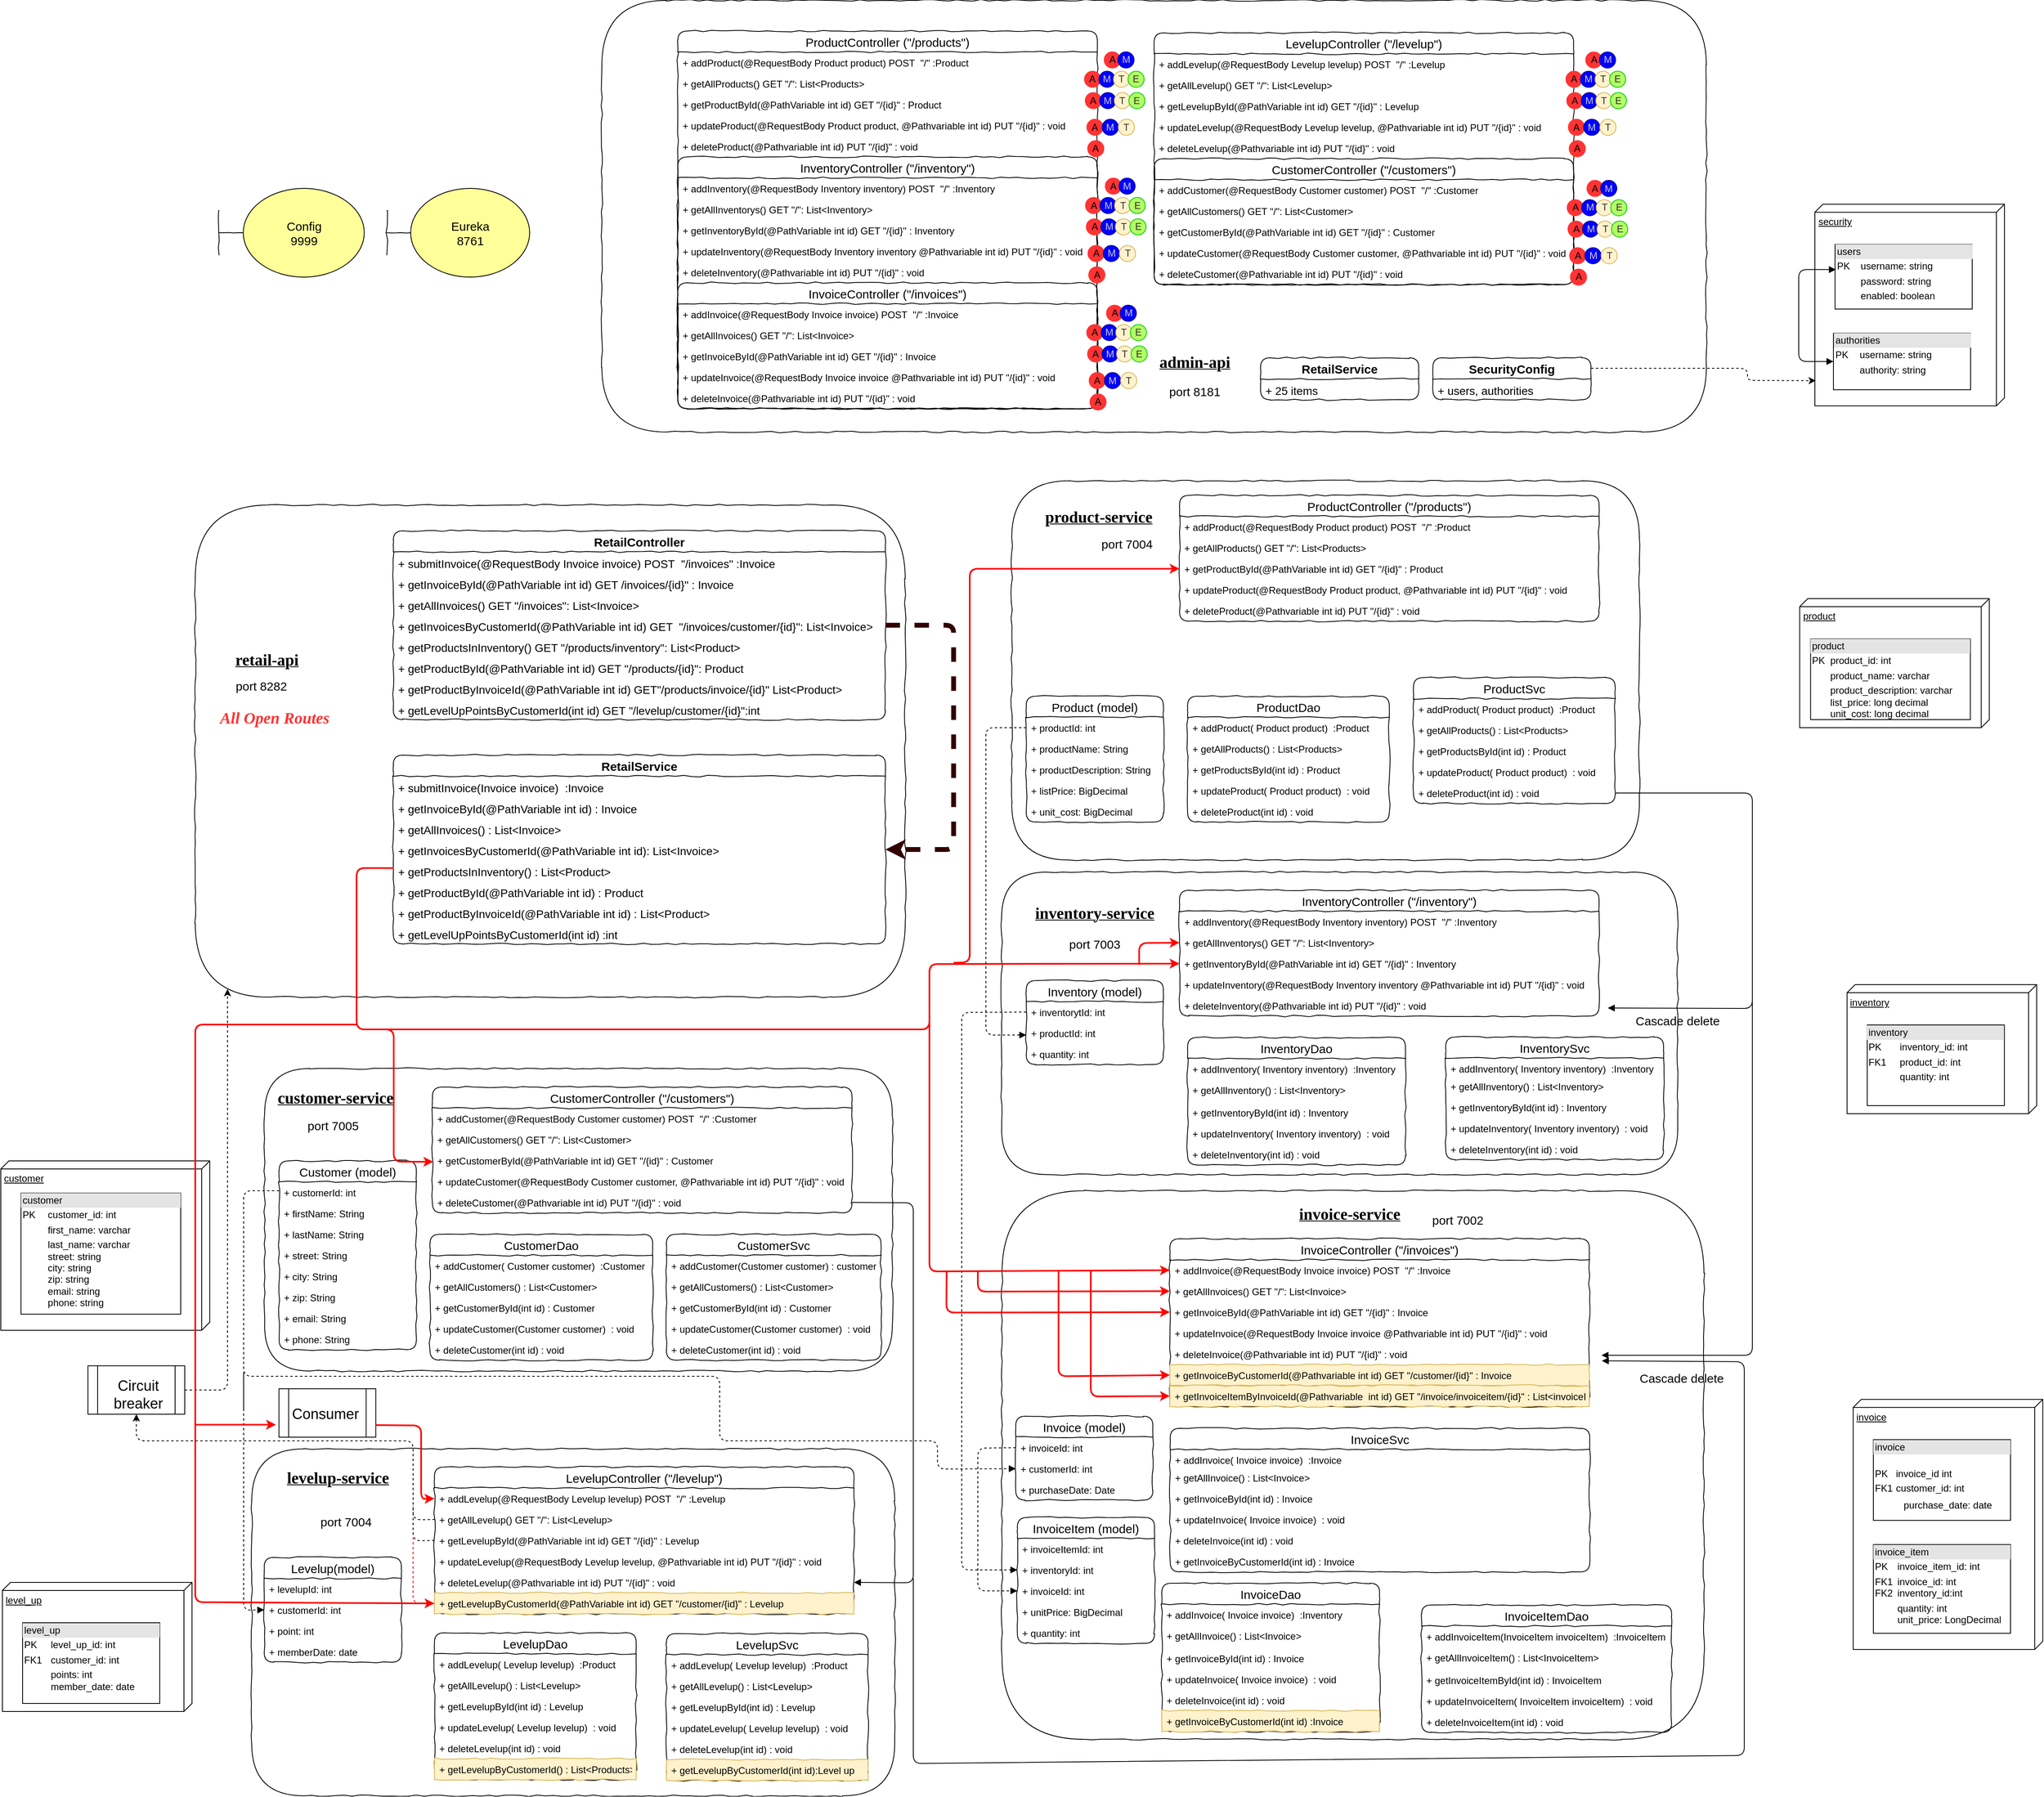 <mxfile pages="1" version="11.2.1" type="device"><diagram id="AKQeQcgz-3qSORkPZozQ" name="Page-1"><mxGraphModel dx="3816" dy="1809" grid="1" gridSize="10" guides="1" tooltips="1" connect="1" arrows="1" fold="1" page="1" pageScale="1" pageWidth="850" pageHeight="1100" math="0" shadow="0"><root><mxCell id="0"/><mxCell id="1" parent="0"/><mxCell id="q2JrvIMtXdzH9gbciMLN-147" value="" style="rounded=1;whiteSpace=wrap;html=1;comic=1;shadow=0;glass=0;" parent="1" vertex="1"><mxGeometry x="644" y="224.5" width="1369" height="535" as="geometry"/></mxCell><mxCell id="oy09f4TFrToggvV0XJdq-14" value="customer" style="verticalAlign=top;align=left;spacingTop=8;spacingLeft=2;spacingRight=12;shape=cube;size=10;direction=south;fontStyle=4;html=1;" parent="1" vertex="1"><mxGeometry x="-101" y="1663" width="259" height="210" as="geometry"/></mxCell><mxCell id="oy09f4TFrToggvV0XJdq-7" value="level_up" style="verticalAlign=top;align=left;spacingTop=8;spacingLeft=2;spacingRight=12;shape=cube;size=10;direction=south;fontStyle=4;html=1;" parent="1" vertex="1"><mxGeometry x="-99" y="2185.5" width="235" height="160" as="geometry"/></mxCell><mxCell id="oy09f4TFrToggvV0XJdq-5" value="&lt;div style=&quot;box-sizing: border-box ; width: 100% ; background: #e4e4e4 ; padding: 2px&quot;&gt;level_up&lt;/div&gt;&lt;table style=&quot;width: 100% ; font-size: 1em&quot; cellpadding=&quot;2&quot; cellspacing=&quot;0&quot;&gt;&lt;tbody&gt;&lt;tr&gt;&lt;td&gt;PK&lt;/td&gt;&lt;td&gt;level_up_id: int&lt;br&gt;&lt;/td&gt;&lt;/tr&gt;&lt;tr&gt;&lt;td&gt;FK1&lt;/td&gt;&lt;td&gt;customer_id: int&lt;/td&gt;&lt;/tr&gt;&lt;tr&gt;&lt;td&gt;&lt;/td&gt;&lt;td&gt;points: int&lt;br style=&quot;padding: 0px ; margin: 0px&quot;&gt;member_date: date&lt;br&gt;&lt;/td&gt;&lt;/tr&gt;&lt;/tbody&gt;&lt;/table&gt;" style="verticalAlign=top;align=left;overflow=fill;html=1;" parent="1" vertex="1"><mxGeometry x="-74" y="2235.5" width="170" height="100" as="geometry"/></mxCell><mxCell id="oy09f4TFrToggvV0XJdq-8" value="invoice" style="verticalAlign=top;align=left;spacingTop=8;spacingLeft=2;spacingRight=12;shape=cube;size=10;direction=south;fontStyle=4;html=1;" parent="1" vertex="1"><mxGeometry x="2195" y="1958.6" width="235" height="310" as="geometry"/></mxCell><mxCell id="oy09f4TFrToggvV0XJdq-9" value="&lt;div style=&quot;box-sizing: border-box ; width: 100% ; background: #e4e4e4 ; padding: 2px&quot;&gt;invoice&lt;/div&gt;&lt;br&gt;&lt;table style=&quot;width: 100% ; font-size: 1em&quot; cellpadding=&quot;2&quot; cellspacing=&quot;0&quot;&gt;&lt;tbody&gt;&lt;tr&gt;&lt;td&gt;PK&lt;/td&gt;&lt;td&gt;invoice_id int&lt;br&gt;&lt;/td&gt;&lt;/tr&gt;&lt;tr&gt;&lt;td&gt;FK1&lt;/td&gt;&lt;td&gt;customer_id: int&lt;/td&gt;&lt;/tr&gt;&lt;tr&gt;&lt;td&gt;&lt;/td&gt;&lt;td&gt;&lt;table cellpadding=&quot;2&quot; cellspacing=&quot;0&quot; style=&quot;font-size: 1em ; width: 238px&quot;&gt;&lt;tbody&gt;&lt;tr&gt;&lt;td&gt;&lt;/td&gt;&lt;td&gt;purchase_date: date&lt;br&gt;&lt;/td&gt;&lt;td&gt;&lt;/td&gt;&lt;td&gt;&lt;br&gt;&lt;/td&gt;&lt;/tr&gt;&lt;/tbody&gt;&lt;/table&gt;&lt;/td&gt;&lt;td&gt;&lt;/td&gt;&lt;td&gt;&lt;/td&gt;&lt;td&gt;&lt;br&gt;&lt;/td&gt;&lt;/tr&gt;&lt;/tbody&gt;&lt;/table&gt;" style="verticalAlign=top;align=left;overflow=fill;html=1;" parent="1" vertex="1"><mxGeometry x="2220" y="2008.6" width="170" height="100" as="geometry"/></mxCell><mxCell id="oy09f4TFrToggvV0XJdq-10" value="&lt;div style=&quot;box-sizing: border-box ; width: 100% ; background: #e4e4e4 ; padding: 2px&quot;&gt;invoice_item&lt;/div&gt;&lt;table style=&quot;width: 100% ; font-size: 1em&quot; cellpadding=&quot;2&quot; cellspacing=&quot;0&quot;&gt;&lt;tbody&gt;&lt;tr&gt;&lt;td&gt;PK&lt;/td&gt;&lt;td&gt;invoice_item_id: int&lt;br&gt;&lt;/td&gt;&lt;/tr&gt;&lt;tr&gt;&lt;td&gt;FK1&lt;br&gt;FK2&lt;/td&gt;&lt;td&gt;invoice_id: int&lt;br&gt;inventory_id:int&lt;/td&gt;&lt;/tr&gt;&lt;tr&gt;&lt;td&gt;&lt;/td&gt;&lt;td&gt;quantity: int&lt;br&gt;unit_price: LongDecimal&lt;br&gt;&lt;br&gt;&lt;/td&gt;&lt;/tr&gt;&lt;/tbody&gt;&lt;/table&gt;" style="verticalAlign=top;align=left;overflow=fill;html=1;" parent="1" vertex="1"><mxGeometry x="2220" y="2138.6" width="170" height="110" as="geometry"/></mxCell><mxCell id="oy09f4TFrToggvV0XJdq-12" value="inventory" style="verticalAlign=top;align=left;spacingTop=8;spacingLeft=2;spacingRight=12;shape=cube;size=10;direction=south;fontStyle=4;html=1;" parent="1" vertex="1"><mxGeometry x="2187.4" y="1444.5" width="235" height="160" as="geometry"/></mxCell><mxCell id="oy09f4TFrToggvV0XJdq-13" value="&lt;div style=&quot;box-sizing: border-box ; width: 100% ; background: #e4e4e4 ; padding: 2px&quot;&gt;inventory&lt;/div&gt;&lt;table style=&quot;width: 100% ; font-size: 1em&quot; cellpadding=&quot;2&quot; cellspacing=&quot;0&quot;&gt;&lt;tbody&gt;&lt;tr&gt;&lt;td&gt;PK&lt;/td&gt;&lt;td&gt;inventory_id: int&lt;br&gt;&lt;/td&gt;&lt;/tr&gt;&lt;tr&gt;&lt;td&gt;FK1&lt;/td&gt;&lt;td&gt;product_id: int&lt;/td&gt;&lt;/tr&gt;&lt;tr&gt;&lt;td&gt;&lt;/td&gt;&lt;td&gt;quantity: int&lt;br style=&quot;padding: 0px ; margin: 0px&quot;&gt;&lt;br&gt;&lt;/td&gt;&lt;/tr&gt;&lt;/tbody&gt;&lt;/table&gt;" style="verticalAlign=top;align=left;overflow=fill;html=1;" parent="1" vertex="1"><mxGeometry x="2212.4" y="1494.5" width="170" height="100" as="geometry"/></mxCell><mxCell id="oy09f4TFrToggvV0XJdq-15" value="&lt;div style=&quot;box-sizing: border-box ; width: 100% ; background: #e4e4e4 ; padding: 2px&quot;&gt;product&lt;/div&gt;&lt;table style=&quot;width: 100% ; font-size: 1em&quot; cellpadding=&quot;2&quot; cellspacing=&quot;0&quot;&gt;&lt;tbody&gt;&lt;tr&gt;&lt;td&gt;PK&lt;/td&gt;&lt;td&gt;product_id: int&lt;br&gt;&lt;/td&gt;&lt;/tr&gt;&lt;tr&gt;&lt;td&gt;&lt;br&gt;&lt;/td&gt;&lt;td&gt;product_name: varchar&lt;/td&gt;&lt;/tr&gt;&lt;tr&gt;&lt;td&gt;&lt;/td&gt;&lt;td&gt;product_description: varchar&lt;br style=&quot;padding: 0px ; margin: 0px&quot;&gt;list_price: long decimal&lt;br&gt;unit_cost: long decimal&lt;/td&gt;&lt;/tr&gt;&lt;/tbody&gt;&lt;/table&gt;" style="verticalAlign=top;align=left;overflow=fill;html=1;" parent="1" vertex="1"><mxGeometry x="2132.2" y="1006" width="198" height="100" as="geometry"/></mxCell><mxCell id="oy09f4TFrToggvV0XJdq-21" value="product" style="verticalAlign=top;align=left;spacingTop=8;spacingLeft=2;spacingRight=12;shape=cube;size=10;direction=south;fontStyle=4;html=1;" parent="1" vertex="1"><mxGeometry x="2128.7" y="966" width="235" height="160" as="geometry"/></mxCell><mxCell id="oy09f4TFrToggvV0XJdq-22" value="&lt;div style=&quot;box-sizing: border-box ; width: 100% ; background: #e4e4e4 ; padding: 2px&quot;&gt;product&lt;/div&gt;&lt;table style=&quot;width: 100% ; font-size: 1em&quot; cellpadding=&quot;2&quot; cellspacing=&quot;0&quot;&gt;&lt;tbody&gt;&lt;tr&gt;&lt;td&gt;PK&lt;/td&gt;&lt;td&gt;product_id: int&lt;br&gt;&lt;/td&gt;&lt;/tr&gt;&lt;tr&gt;&lt;td&gt;&lt;br&gt;&lt;/td&gt;&lt;td&gt;product_name: varchar&lt;/td&gt;&lt;/tr&gt;&lt;tr&gt;&lt;td&gt;&lt;/td&gt;&lt;td&gt;product_description: varchar&lt;br style=&quot;padding: 0px ; margin: 0px&quot;&gt;list_price: long decimal&lt;br&gt;unit_cost: long decimal&lt;/td&gt;&lt;/tr&gt;&lt;/tbody&gt;&lt;/table&gt;" style="verticalAlign=top;align=left;overflow=fill;html=1;" parent="1" vertex="1"><mxGeometry x="2142.2" y="1016" width="198" height="100" as="geometry"/></mxCell><mxCell id="oy09f4TFrToggvV0XJdq-23" value="&lt;div style=&quot;box-sizing: border-box ; width: 100% ; background: #e4e4e4 ; padding: 2px&quot;&gt;customer&lt;/div&gt;&lt;table style=&quot;width: 100% ; font-size: 1em&quot; cellpadding=&quot;2&quot; cellspacing=&quot;0&quot;&gt;&lt;tbody&gt;&lt;tr&gt;&lt;td&gt;PK&lt;/td&gt;&lt;td&gt;customer_id: int&lt;br&gt;&lt;/td&gt;&lt;/tr&gt;&lt;tr&gt;&lt;td&gt;&lt;br&gt;&lt;/td&gt;&lt;td&gt;first_name: varchar&lt;/td&gt;&lt;/tr&gt;&lt;tr&gt;&lt;td&gt;&lt;/td&gt;&lt;td&gt;last_name: varchar&lt;br style=&quot;padding: 0px ; margin: 0px&quot;&gt;street: string&lt;br&gt;city: string&lt;br&gt;zip: string&lt;br&gt;email: string&lt;br&gt;phone: string&lt;br&gt;&lt;br&gt;&lt;/td&gt;&lt;/tr&gt;&lt;/tbody&gt;&lt;/table&gt;" style="verticalAlign=top;align=left;overflow=fill;html=1;" parent="1" vertex="1"><mxGeometry x="-76" y="1703" width="198" height="150" as="geometry"/></mxCell><mxCell id="dk8RMF_b6mO3HH5nVuE_-1" value="" style="rounded=1;whiteSpace=wrap;html=1;comic=1;shadow=0;glass=0;" parent="1" vertex="1"><mxGeometry x="140" y="850" width="880" height="610" as="geometry"/></mxCell><mxCell id="dk8RMF_b6mO3HH5nVuE_-2" value="&lt;font face=&quot;Comic Sans MS&quot;&gt;&lt;span style=&quot;font-size: 20px&quot;&gt;retail-api&lt;/span&gt;&lt;/font&gt;" style="text;html=1;strokeColor=none;fillColor=none;align=center;verticalAlign=middle;whiteSpace=wrap;rounded=0;fontStyle=5" parent="1" vertex="1"><mxGeometry x="154" y="1031" width="150" height="20" as="geometry"/></mxCell><mxCell id="dk8RMF_b6mO3HH5nVuE_-3" value="RetailController" style="swimlane;fontStyle=1;childLayout=stackLayout;horizontal=1;startSize=26;fillColor=none;horizontalStack=0;resizeParent=1;resizeParentMax=0;resizeLast=0;collapsible=1;marginBottom=0;rounded=1;shadow=0;glass=0;comic=1;fontSize=15;" parent="1" vertex="1"><mxGeometry x="385.5" y="882" width="610" height="234" as="geometry"/></mxCell><mxCell id="dk8RMF_b6mO3HH5nVuE_-4" value="+ submitInvoice(@RequestBody Invoice invoice) POST  &quot;/invoices&quot; :Invoice " style="text;strokeColor=none;fillColor=none;align=left;verticalAlign=top;spacingLeft=4;spacingRight=4;overflow=hidden;rotatable=0;points=[[0,0.5],[1,0.5]];portConstraint=eastwest;fontSize=14;" parent="dk8RMF_b6mO3HH5nVuE_-3" vertex="1"><mxGeometry y="26" width="610" height="26" as="geometry"/></mxCell><mxCell id="dk8RMF_b6mO3HH5nVuE_-5" value="+ getInvoiceById(@PathVariable int id) GET /invoices/{id}&quot; : Invoice " style="text;strokeColor=none;fillColor=none;align=left;verticalAlign=top;spacingLeft=4;spacingRight=4;overflow=hidden;rotatable=0;points=[[0,0.5],[1,0.5]];portConstraint=eastwest;fontSize=14;" parent="dk8RMF_b6mO3HH5nVuE_-3" vertex="1"><mxGeometry y="52" width="610" height="26" as="geometry"/></mxCell><mxCell id="dk8RMF_b6mO3HH5nVuE_-6" value="+ getAllInvoices() GET &quot;/invoices&quot;: List&lt;Invoice&gt; " style="text;strokeColor=none;fillColor=none;align=left;verticalAlign=top;spacingLeft=4;spacingRight=4;overflow=hidden;rotatable=0;points=[[0,0.5],[1,0.5]];portConstraint=eastwest;fontSize=14;" parent="dk8RMF_b6mO3HH5nVuE_-3" vertex="1"><mxGeometry y="78" width="610" height="26" as="geometry"/></mxCell><mxCell id="dk8RMF_b6mO3HH5nVuE_-7" value="+ getInvoicesByCustomerId(@PathVariable int id) GET  &quot;/invoices/customer/{id}&quot;: List&lt;Invoice&gt; &#10;" style="text;strokeColor=none;fillColor=none;align=left;verticalAlign=top;spacingLeft=4;spacingRight=4;overflow=hidden;rotatable=0;points=[[0,0.5],[1,0.5]];portConstraint=eastwest;fontSize=14;" parent="dk8RMF_b6mO3HH5nVuE_-3" vertex="1"><mxGeometry y="104" width="610" height="26" as="geometry"/></mxCell><mxCell id="dk8RMF_b6mO3HH5nVuE_-8" value="+ getProductsInInventory() GET &quot;/products/inventory&quot;: List&lt;Product&gt;&#10;" style="text;strokeColor=none;fillColor=none;align=left;verticalAlign=top;spacingLeft=4;spacingRight=4;overflow=hidden;rotatable=0;points=[[0,0.5],[1,0.5]];portConstraint=eastwest;fontSize=14;" parent="dk8RMF_b6mO3HH5nVuE_-3" vertex="1"><mxGeometry y="130" width="610" height="26" as="geometry"/></mxCell><mxCell id="dk8RMF_b6mO3HH5nVuE_-9" value="+ getProductById(@PathVariable int id) GET &quot;/products/{id}&quot;: Product&#10;" style="text;strokeColor=none;fillColor=none;align=left;verticalAlign=top;spacingLeft=4;spacingRight=4;overflow=hidden;rotatable=0;points=[[0,0.5],[1,0.5]];portConstraint=eastwest;fontSize=14;" parent="dk8RMF_b6mO3HH5nVuE_-3" vertex="1"><mxGeometry y="156" width="610" height="26" as="geometry"/></mxCell><mxCell id="dk8RMF_b6mO3HH5nVuE_-10" value="+ getProductByInvoiceId(@PathVariable int id) GET&quot;/products/invoice/{id}&quot; List&lt;Product&gt;&#10;" style="text;strokeColor=none;fillColor=none;align=left;verticalAlign=top;spacingLeft=4;spacingRight=4;overflow=hidden;rotatable=0;points=[[0,0.5],[1,0.5]];portConstraint=eastwest;fontSize=14;" parent="dk8RMF_b6mO3HH5nVuE_-3" vertex="1"><mxGeometry y="182" width="610" height="26" as="geometry"/></mxCell><mxCell id="dk8RMF_b6mO3HH5nVuE_-11" value="+ getLevelUpPointsByCustomerId(int id) GET &quot;/levelup/customer/{id}&quot;:int&#10;" style="text;strokeColor=none;fillColor=none;align=left;verticalAlign=top;spacingLeft=4;spacingRight=4;overflow=hidden;rotatable=0;points=[[0,0.5],[1,0.5]];portConstraint=eastwest;fontSize=14;" parent="dk8RMF_b6mO3HH5nVuE_-3" vertex="1"><mxGeometry y="208" width="610" height="26" as="geometry"/></mxCell><mxCell id="dk8RMF_b6mO3HH5nVuE_-12" value="RetailService" style="swimlane;fontStyle=1;childLayout=stackLayout;horizontal=1;startSize=26;fillColor=none;horizontalStack=0;resizeParent=1;resizeParentMax=0;resizeLast=0;collapsible=1;marginBottom=0;rounded=1;shadow=0;glass=0;comic=1;fontSize=15;" parent="1" vertex="1"><mxGeometry x="385.5" y="1160" width="610" height="234" as="geometry"/></mxCell><mxCell id="dk8RMF_b6mO3HH5nVuE_-13" value="+ submitInvoice(Invoice invoice)  :Invoice " style="text;strokeColor=none;fillColor=none;align=left;verticalAlign=top;spacingLeft=4;spacingRight=4;overflow=hidden;rotatable=0;points=[[0,0.5],[1,0.5]];portConstraint=eastwest;fontSize=14;" parent="dk8RMF_b6mO3HH5nVuE_-12" vertex="1"><mxGeometry y="26" width="610" height="26" as="geometry"/></mxCell><mxCell id="dk8RMF_b6mO3HH5nVuE_-14" value="+ getInvoiceById(@PathVariable int id) : Invoice " style="text;strokeColor=none;fillColor=none;align=left;verticalAlign=top;spacingLeft=4;spacingRight=4;overflow=hidden;rotatable=0;points=[[0,0.5],[1,0.5]];portConstraint=eastwest;fontSize=14;" parent="dk8RMF_b6mO3HH5nVuE_-12" vertex="1"><mxGeometry y="52" width="610" height="26" as="geometry"/></mxCell><mxCell id="dk8RMF_b6mO3HH5nVuE_-15" value="+ getAllInvoices() : List&lt;Invoice&gt; " style="text;strokeColor=none;fillColor=none;align=left;verticalAlign=top;spacingLeft=4;spacingRight=4;overflow=hidden;rotatable=0;points=[[0,0.5],[1,0.5]];portConstraint=eastwest;fontSize=14;" parent="dk8RMF_b6mO3HH5nVuE_-12" vertex="1"><mxGeometry y="78" width="610" height="26" as="geometry"/></mxCell><mxCell id="dk8RMF_b6mO3HH5nVuE_-16" value="+ getInvoicesByCustomerId(@PathVariable int id): List&lt;Invoice&gt; &#10;" style="text;strokeColor=none;fillColor=none;align=left;verticalAlign=top;spacingLeft=4;spacingRight=4;overflow=hidden;rotatable=0;points=[[0,0.5],[1,0.5]];portConstraint=eastwest;fontSize=14;" parent="dk8RMF_b6mO3HH5nVuE_-12" vertex="1"><mxGeometry y="104" width="610" height="26" as="geometry"/></mxCell><mxCell id="dk8RMF_b6mO3HH5nVuE_-17" value="+ getProductsInInventory() : List&lt;Product&gt;&#10;" style="text;strokeColor=none;fillColor=none;align=left;verticalAlign=top;spacingLeft=4;spacingRight=4;overflow=hidden;rotatable=0;points=[[0,0.5],[1,0.5]];portConstraint=eastwest;fontSize=14;" parent="dk8RMF_b6mO3HH5nVuE_-12" vertex="1"><mxGeometry y="130" width="610" height="26" as="geometry"/></mxCell><mxCell id="dk8RMF_b6mO3HH5nVuE_-18" value="+ getProductById(@PathVariable int id) : Product&#10;" style="text;strokeColor=none;fillColor=none;align=left;verticalAlign=top;spacingLeft=4;spacingRight=4;overflow=hidden;rotatable=0;points=[[0,0.5],[1,0.5]];portConstraint=eastwest;fontSize=14;" parent="dk8RMF_b6mO3HH5nVuE_-12" vertex="1"><mxGeometry y="156" width="610" height="26" as="geometry"/></mxCell><mxCell id="dk8RMF_b6mO3HH5nVuE_-19" value="+ getProductByInvoiceId(@PathVariable int id) : List&lt;Product&gt;&#10;" style="text;strokeColor=none;fillColor=none;align=left;verticalAlign=top;spacingLeft=4;spacingRight=4;overflow=hidden;rotatable=0;points=[[0,0.5],[1,0.5]];portConstraint=eastwest;fontSize=14;" parent="dk8RMF_b6mO3HH5nVuE_-12" vertex="1"><mxGeometry y="182" width="610" height="26" as="geometry"/></mxCell><mxCell id="dk8RMF_b6mO3HH5nVuE_-20" value="+ getLevelUpPointsByCustomerId(int id) :int&#10;" style="text;strokeColor=none;fillColor=none;align=left;verticalAlign=top;spacingLeft=4;spacingRight=4;overflow=hidden;rotatable=0;points=[[0,0.5],[1,0.5]];portConstraint=eastwest;fontSize=14;" parent="dk8RMF_b6mO3HH5nVuE_-12" vertex="1"><mxGeometry y="208" width="610" height="26" as="geometry"/></mxCell><mxCell id="dk8RMF_b6mO3HH5nVuE_-21" value="port 8282" style="text;html=1;strokeColor=none;fillColor=none;align=center;verticalAlign=middle;whiteSpace=wrap;rounded=0;shadow=0;glass=0;comic=1;fontSize=15;" parent="1" vertex="1"><mxGeometry x="187" y="1064" width="70" height="20" as="geometry"/></mxCell><mxCell id="dk8RMF_b6mO3HH5nVuE_-22" value="" style="rounded=1;whiteSpace=wrap;html=1;shadow=0;glass=0;comic=1;fontSize=15;" parent="1" vertex="1"><mxGeometry x="1152" y="820" width="778" height="470" as="geometry"/></mxCell><mxCell id="dk8RMF_b6mO3HH5nVuE_-23" value="&lt;font face=&quot;Comic Sans MS&quot;&gt;&lt;span style=&quot;font-size: 20px&quot;&gt;product-service&lt;/span&gt;&lt;/font&gt;" style="text;html=1;strokeColor=none;fillColor=none;align=center;verticalAlign=middle;whiteSpace=wrap;rounded=0;fontStyle=5" parent="1" vertex="1"><mxGeometry x="1170" y="854" width="180" height="20" as="geometry"/></mxCell><mxCell id="dk8RMF_b6mO3HH5nVuE_-24" value="ProductController (&quot;/products&quot;)" style="swimlane;fontStyle=0;childLayout=stackLayout;horizontal=1;startSize=26;fillColor=none;horizontalStack=0;resizeParent=1;resizeParentMax=0;resizeLast=0;collapsible=1;marginBottom=0;rounded=1;shadow=0;glass=0;comic=1;fontSize=15;" parent="1" vertex="1"><mxGeometry x="1360" y="838" width="520" height="156" as="geometry"/></mxCell><mxCell id="dk8RMF_b6mO3HH5nVuE_-25" value="+ addProduct(@RequestBody Product product) POST  &quot;/&quot; :Product" style="text;strokeColor=none;fillColor=none;align=left;verticalAlign=top;spacingLeft=4;spacingRight=4;overflow=hidden;rotatable=0;points=[[0,0.5],[1,0.5]];portConstraint=eastwest;" parent="dk8RMF_b6mO3HH5nVuE_-24" vertex="1"><mxGeometry y="26" width="520" height="26" as="geometry"/></mxCell><mxCell id="dk8RMF_b6mO3HH5nVuE_-26" value="+ getAllProducts() GET &quot;/&quot;: List&lt;Products&gt; " style="text;strokeColor=none;fillColor=none;align=left;verticalAlign=top;spacingLeft=4;spacingRight=4;overflow=hidden;rotatable=0;points=[[0,0.5],[1,0.5]];portConstraint=eastwest;" parent="dk8RMF_b6mO3HH5nVuE_-24" vertex="1"><mxGeometry y="52" width="520" height="26" as="geometry"/></mxCell><mxCell id="dk8RMF_b6mO3HH5nVuE_-27" value="+ getProductById(@PathVariable int id) GET &quot;/{id}&quot; : Product" style="text;strokeColor=none;fillColor=none;align=left;verticalAlign=top;spacingLeft=4;spacingRight=4;overflow=hidden;rotatable=0;points=[[0,0.5],[1,0.5]];portConstraint=eastwest;" parent="dk8RMF_b6mO3HH5nVuE_-24" vertex="1"><mxGeometry y="78" width="520" height="26" as="geometry"/></mxCell><mxCell id="dk8RMF_b6mO3HH5nVuE_-28" value="+ updateProduct(@RequestBody Product product, @Pathvariable int id) PUT &quot;/{id}&quot; : void" style="text;strokeColor=none;fillColor=none;align=left;verticalAlign=top;spacingLeft=4;spacingRight=4;overflow=hidden;rotatable=0;points=[[0,0.5],[1,0.5]];portConstraint=eastwest;" parent="dk8RMF_b6mO3HH5nVuE_-24" vertex="1"><mxGeometry y="104" width="520" height="26" as="geometry"/></mxCell><mxCell id="dk8RMF_b6mO3HH5nVuE_-30" value="+ deleteProduct(@Pathvariable int id) PUT &quot;/{id}&quot; : void" style="text;strokeColor=none;fillColor=none;align=left;verticalAlign=top;spacingLeft=4;spacingRight=4;overflow=hidden;rotatable=0;points=[[0,0.5],[1,0.5]];portConstraint=eastwest;" parent="dk8RMF_b6mO3HH5nVuE_-24" vertex="1"><mxGeometry y="130" width="520" height="26" as="geometry"/></mxCell><mxCell id="dk8RMF_b6mO3HH5nVuE_-31" value="ProductSvc" style="swimlane;fontStyle=0;childLayout=stackLayout;horizontal=1;startSize=26;fillColor=none;horizontalStack=0;resizeParent=1;resizeParentMax=0;resizeLast=0;collapsible=1;marginBottom=0;rounded=1;shadow=0;glass=0;comic=1;fontSize=15;" parent="1" vertex="1"><mxGeometry x="1650" y="1064" width="250" height="156" as="geometry"/></mxCell><mxCell id="dk8RMF_b6mO3HH5nVuE_-32" value="+ addProduct( Product product)  :Product" style="text;strokeColor=none;fillColor=none;align=left;verticalAlign=top;spacingLeft=4;spacingRight=4;overflow=hidden;rotatable=0;points=[[0,0.5],[1,0.5]];portConstraint=eastwest;" parent="dk8RMF_b6mO3HH5nVuE_-31" vertex="1"><mxGeometry y="26" width="250" height="26" as="geometry"/></mxCell><mxCell id="dk8RMF_b6mO3HH5nVuE_-33" value="+ getAllProducts() : List&lt;Products&gt; " style="text;strokeColor=none;fillColor=none;align=left;verticalAlign=top;spacingLeft=4;spacingRight=4;overflow=hidden;rotatable=0;points=[[0,0.5],[1,0.5]];portConstraint=eastwest;" parent="dk8RMF_b6mO3HH5nVuE_-31" vertex="1"><mxGeometry y="52" width="250" height="26" as="geometry"/></mxCell><mxCell id="dk8RMF_b6mO3HH5nVuE_-34" value="+ getProductsById(int id) : Product" style="text;strokeColor=none;fillColor=none;align=left;verticalAlign=top;spacingLeft=4;spacingRight=4;overflow=hidden;rotatable=0;points=[[0,0.5],[1,0.5]];portConstraint=eastwest;" parent="dk8RMF_b6mO3HH5nVuE_-31" vertex="1"><mxGeometry y="78" width="250" height="26" as="geometry"/></mxCell><mxCell id="dk8RMF_b6mO3HH5nVuE_-35" value="+ updateProduct( Product product)  : void" style="text;strokeColor=none;fillColor=none;align=left;verticalAlign=top;spacingLeft=4;spacingRight=4;overflow=hidden;rotatable=0;points=[[0,0.5],[1,0.5]];portConstraint=eastwest;" parent="dk8RMF_b6mO3HH5nVuE_-31" vertex="1"><mxGeometry y="104" width="250" height="26" as="geometry"/></mxCell><mxCell id="dk8RMF_b6mO3HH5nVuE_-37" value="+ deleteProduct(int id) : void" style="text;strokeColor=none;fillColor=none;align=left;verticalAlign=top;spacingLeft=4;spacingRight=4;overflow=hidden;rotatable=0;points=[[0,0.5],[1,0.5]];portConstraint=eastwest;" parent="dk8RMF_b6mO3HH5nVuE_-31" vertex="1"><mxGeometry y="130" width="250" height="26" as="geometry"/></mxCell><mxCell id="dk8RMF_b6mO3HH5nVuE_-38" value="ProductDao" style="swimlane;fontStyle=0;childLayout=stackLayout;horizontal=1;startSize=26;fillColor=none;horizontalStack=0;resizeParent=1;resizeParentMax=0;resizeLast=0;collapsible=1;marginBottom=0;rounded=1;shadow=0;glass=0;comic=1;fontSize=15;" parent="1" vertex="1"><mxGeometry x="1370" y="1087" width="250" height="156" as="geometry"/></mxCell><mxCell id="dk8RMF_b6mO3HH5nVuE_-39" value="+ addProduct( Product product)  :Product" style="text;strokeColor=none;fillColor=none;align=left;verticalAlign=top;spacingLeft=4;spacingRight=4;overflow=hidden;rotatable=0;points=[[0,0.5],[1,0.5]];portConstraint=eastwest;" parent="dk8RMF_b6mO3HH5nVuE_-38" vertex="1"><mxGeometry y="26" width="250" height="26" as="geometry"/></mxCell><mxCell id="dk8RMF_b6mO3HH5nVuE_-40" value="+ getAllProducts() : List&lt;Products&gt; " style="text;strokeColor=none;fillColor=none;align=left;verticalAlign=top;spacingLeft=4;spacingRight=4;overflow=hidden;rotatable=0;points=[[0,0.5],[1,0.5]];portConstraint=eastwest;" parent="dk8RMF_b6mO3HH5nVuE_-38" vertex="1"><mxGeometry y="52" width="250" height="26" as="geometry"/></mxCell><mxCell id="dk8RMF_b6mO3HH5nVuE_-41" value="+ getProductsById(int id) : Product" style="text;strokeColor=none;fillColor=none;align=left;verticalAlign=top;spacingLeft=4;spacingRight=4;overflow=hidden;rotatable=0;points=[[0,0.5],[1,0.5]];portConstraint=eastwest;" parent="dk8RMF_b6mO3HH5nVuE_-38" vertex="1"><mxGeometry y="78" width="250" height="26" as="geometry"/></mxCell><mxCell id="dk8RMF_b6mO3HH5nVuE_-42" value="+ updateProduct( Product product)  : void" style="text;strokeColor=none;fillColor=none;align=left;verticalAlign=top;spacingLeft=4;spacingRight=4;overflow=hidden;rotatable=0;points=[[0,0.5],[1,0.5]];portConstraint=eastwest;" parent="dk8RMF_b6mO3HH5nVuE_-38" vertex="1"><mxGeometry y="104" width="250" height="26" as="geometry"/></mxCell><mxCell id="dk8RMF_b6mO3HH5nVuE_-44" value="+ deleteProduct(int id) : void" style="text;strokeColor=none;fillColor=none;align=left;verticalAlign=top;spacingLeft=4;spacingRight=4;overflow=hidden;rotatable=0;points=[[0,0.5],[1,0.5]];portConstraint=eastwest;" parent="dk8RMF_b6mO3HH5nVuE_-38" vertex="1"><mxGeometry y="130" width="250" height="26" as="geometry"/></mxCell><mxCell id="dk8RMF_b6mO3HH5nVuE_-45" value="Product (model)" style="swimlane;fontStyle=0;childLayout=stackLayout;horizontal=1;startSize=26;fillColor=none;horizontalStack=0;resizeParent=1;resizeParentMax=0;resizeLast=0;collapsible=1;marginBottom=0;rounded=1;shadow=0;glass=0;comic=1;fontSize=15;" parent="1" vertex="1"><mxGeometry x="1170" y="1087" width="170" height="156" as="geometry"/></mxCell><mxCell id="dk8RMF_b6mO3HH5nVuE_-46" value="+ productId: int" style="text;strokeColor=none;fillColor=none;align=left;verticalAlign=top;spacingLeft=4;spacingRight=4;overflow=hidden;rotatable=0;points=[[0,0.5],[1,0.5]];portConstraint=eastwest;" parent="dk8RMF_b6mO3HH5nVuE_-45" vertex="1"><mxGeometry y="26" width="170" height="26" as="geometry"/></mxCell><mxCell id="dk8RMF_b6mO3HH5nVuE_-47" value="+ productName: String" style="text;strokeColor=none;fillColor=none;align=left;verticalAlign=top;spacingLeft=4;spacingRight=4;overflow=hidden;rotatable=0;points=[[0,0.5],[1,0.5]];portConstraint=eastwest;" parent="dk8RMF_b6mO3HH5nVuE_-45" vertex="1"><mxGeometry y="52" width="170" height="26" as="geometry"/></mxCell><mxCell id="dk8RMF_b6mO3HH5nVuE_-48" value="+ productDescription: String" style="text;strokeColor=none;fillColor=none;align=left;verticalAlign=top;spacingLeft=4;spacingRight=4;overflow=hidden;rotatable=0;points=[[0,0.5],[1,0.5]];portConstraint=eastwest;" parent="dk8RMF_b6mO3HH5nVuE_-45" vertex="1"><mxGeometry y="78" width="170" height="26" as="geometry"/></mxCell><mxCell id="dk8RMF_b6mO3HH5nVuE_-49" value="+ listPrice: BigDecimal" style="text;strokeColor=none;fillColor=none;align=left;verticalAlign=top;spacingLeft=4;spacingRight=4;overflow=hidden;rotatable=0;points=[[0,0.5],[1,0.5]];portConstraint=eastwest;" parent="dk8RMF_b6mO3HH5nVuE_-45" vertex="1"><mxGeometry y="104" width="170" height="26" as="geometry"/></mxCell><mxCell id="dk8RMF_b6mO3HH5nVuE_-51" value="+ unit_cost: BigDecimal" style="text;strokeColor=none;fillColor=none;align=left;verticalAlign=top;spacingLeft=4;spacingRight=4;overflow=hidden;rotatable=0;points=[[0,0.5],[1,0.5]];portConstraint=eastwest;" parent="dk8RMF_b6mO3HH5nVuE_-45" vertex="1"><mxGeometry y="130" width="170" height="26" as="geometry"/></mxCell><mxCell id="dk8RMF_b6mO3HH5nVuE_-52" value="" style="rounded=1;whiteSpace=wrap;html=1;shadow=0;glass=0;comic=1;fontSize=15;" parent="1" vertex="1"><mxGeometry x="1139.5" y="1305" width="838" height="375" as="geometry"/></mxCell><mxCell id="dk8RMF_b6mO3HH5nVuE_-53" value="&lt;font face=&quot;Comic Sans MS&quot;&gt;&lt;span style=&quot;font-size: 20px&quot;&gt;inventory-service&lt;/span&gt;&lt;/font&gt;" style="text;html=1;strokeColor=none;fillColor=none;align=center;verticalAlign=middle;whiteSpace=wrap;rounded=0;fontStyle=5" parent="1" vertex="1"><mxGeometry x="1165" y="1345" width="180" height="20" as="geometry"/></mxCell><mxCell id="dk8RMF_b6mO3HH5nVuE_-54" value="InventoryController (&quot;/inventory&quot;)" style="swimlane;fontStyle=0;childLayout=stackLayout;horizontal=1;startSize=26;fillColor=none;horizontalStack=0;resizeParent=1;resizeParentMax=0;resizeLast=0;collapsible=1;marginBottom=0;rounded=1;shadow=0;glass=0;comic=1;fontSize=15;" parent="1" vertex="1"><mxGeometry x="1360" y="1327.5" width="520" height="156" as="geometry"/></mxCell><mxCell id="dk8RMF_b6mO3HH5nVuE_-55" value="+ addInventory(@RequestBody Inventory inventory) POST  &quot;/&quot; :Inventory" style="text;strokeColor=none;fillColor=none;align=left;verticalAlign=top;spacingLeft=4;spacingRight=4;overflow=hidden;rotatable=0;points=[[0,0.5],[1,0.5]];portConstraint=eastwest;" parent="dk8RMF_b6mO3HH5nVuE_-54" vertex="1"><mxGeometry y="26" width="520" height="26" as="geometry"/></mxCell><mxCell id="dk8RMF_b6mO3HH5nVuE_-56" value="+ getAllInventorys() GET &quot;/&quot;: List&lt;Inventory&gt; " style="text;strokeColor=none;fillColor=none;align=left;verticalAlign=top;spacingLeft=4;spacingRight=4;overflow=hidden;rotatable=0;points=[[0,0.5],[1,0.5]];portConstraint=eastwest;" parent="dk8RMF_b6mO3HH5nVuE_-54" vertex="1"><mxGeometry y="52" width="520" height="26" as="geometry"/></mxCell><mxCell id="dk8RMF_b6mO3HH5nVuE_-57" value="+ getInventoryById(@PathVariable int id) GET &quot;/{id}&quot; : Inventory" style="text;strokeColor=none;fillColor=none;align=left;verticalAlign=top;spacingLeft=4;spacingRight=4;overflow=hidden;rotatable=0;points=[[0,0.5],[1,0.5]];portConstraint=eastwest;" parent="dk8RMF_b6mO3HH5nVuE_-54" vertex="1"><mxGeometry y="78" width="520" height="26" as="geometry"/></mxCell><mxCell id="dk8RMF_b6mO3HH5nVuE_-58" value="+ updateInventory(@RequestBody Inventory inventory @Pathvariable int id) PUT &quot;/{id}&quot; : void" style="text;strokeColor=none;fillColor=none;align=left;verticalAlign=top;spacingLeft=4;spacingRight=4;overflow=hidden;rotatable=0;points=[[0,0.5],[1,0.5]];portConstraint=eastwest;" parent="dk8RMF_b6mO3HH5nVuE_-54" vertex="1"><mxGeometry y="104" width="520" height="26" as="geometry"/></mxCell><mxCell id="dk8RMF_b6mO3HH5nVuE_-60" value="+ deleteInventory(@Pathvariable int id) PUT &quot;/{id}&quot; : void" style="text;strokeColor=none;fillColor=none;align=left;verticalAlign=top;spacingLeft=4;spacingRight=4;overflow=hidden;rotatable=0;points=[[0,0.5],[1,0.5]];portConstraint=eastwest;" parent="dk8RMF_b6mO3HH5nVuE_-54" vertex="1"><mxGeometry y="130" width="520" height="26" as="geometry"/></mxCell><mxCell id="dk8RMF_b6mO3HH5nVuE_-61" value="InventorySvc" style="swimlane;fontStyle=0;childLayout=stackLayout;horizontal=1;startSize=26;fillColor=none;horizontalStack=0;resizeParent=1;resizeParentMax=0;resizeLast=0;collapsible=1;marginBottom=0;rounded=1;shadow=0;glass=0;comic=1;fontSize=15;" parent="1" vertex="1"><mxGeometry x="1690" y="1509.5" width="270" height="152" as="geometry"/></mxCell><mxCell id="dk8RMF_b6mO3HH5nVuE_-62" value="+ addInventory( Inventory inventory)  :Inventory" style="text;strokeColor=none;fillColor=none;align=left;verticalAlign=top;spacingLeft=4;spacingRight=4;overflow=hidden;rotatable=0;points=[[0,0.5],[1,0.5]];portConstraint=eastwest;" parent="dk8RMF_b6mO3HH5nVuE_-61" vertex="1"><mxGeometry y="26" width="270" height="22" as="geometry"/></mxCell><mxCell id="dk8RMF_b6mO3HH5nVuE_-63" value="+ getAllInventory() : List&lt;Inventory&gt; " style="text;strokeColor=none;fillColor=none;align=left;verticalAlign=top;spacingLeft=4;spacingRight=4;overflow=hidden;rotatable=0;points=[[0,0.5],[1,0.5]];portConstraint=eastwest;" parent="dk8RMF_b6mO3HH5nVuE_-61" vertex="1"><mxGeometry y="48" width="270" height="26" as="geometry"/></mxCell><mxCell id="dk8RMF_b6mO3HH5nVuE_-64" value="+ getInventoryById(int id) : Inventory" style="text;strokeColor=none;fillColor=none;align=left;verticalAlign=top;spacingLeft=4;spacingRight=4;overflow=hidden;rotatable=0;points=[[0,0.5],[1,0.5]];portConstraint=eastwest;" parent="dk8RMF_b6mO3HH5nVuE_-61" vertex="1"><mxGeometry y="74" width="270" height="26" as="geometry"/></mxCell><mxCell id="dk8RMF_b6mO3HH5nVuE_-65" value="+ updateInventory( Inventory inventory)  : void" style="text;strokeColor=none;fillColor=none;align=left;verticalAlign=top;spacingLeft=4;spacingRight=4;overflow=hidden;rotatable=0;points=[[0,0.5],[1,0.5]];portConstraint=eastwest;" parent="dk8RMF_b6mO3HH5nVuE_-61" vertex="1"><mxGeometry y="100" width="270" height="26" as="geometry"/></mxCell><mxCell id="dk8RMF_b6mO3HH5nVuE_-67" value="+ deleteInventory(int id) : void" style="text;strokeColor=none;fillColor=none;align=left;verticalAlign=top;spacingLeft=4;spacingRight=4;overflow=hidden;rotatable=0;points=[[0,0.5],[1,0.5]];portConstraint=eastwest;" parent="dk8RMF_b6mO3HH5nVuE_-61" vertex="1"><mxGeometry y="126" width="270" height="26" as="geometry"/></mxCell><mxCell id="dk8RMF_b6mO3HH5nVuE_-68" value="InventoryDao" style="swimlane;fontStyle=0;childLayout=stackLayout;horizontal=1;startSize=26;fillColor=none;horizontalStack=0;resizeParent=1;resizeParentMax=0;resizeLast=0;collapsible=1;marginBottom=0;rounded=1;shadow=0;glass=0;comic=1;fontSize=15;" parent="1" vertex="1"><mxGeometry x="1370" y="1510" width="270" height="158" as="geometry"/></mxCell><mxCell id="dk8RMF_b6mO3HH5nVuE_-69" value="+ addInventory( Inventory inventory)  :Inventory" style="text;strokeColor=none;fillColor=none;align=left;verticalAlign=top;spacingLeft=4;spacingRight=4;overflow=hidden;rotatable=0;points=[[0,0.5],[1,0.5]];portConstraint=eastwest;" parent="dk8RMF_b6mO3HH5nVuE_-68" vertex="1"><mxGeometry y="26" width="270" height="26" as="geometry"/></mxCell><mxCell id="dk8RMF_b6mO3HH5nVuE_-70" value="+ getAllInventory() : List&lt;Inventory&gt; " style="text;strokeColor=none;fillColor=none;align=left;verticalAlign=top;spacingLeft=4;spacingRight=4;overflow=hidden;rotatable=0;points=[[0,0.5],[1,0.5]];portConstraint=eastwest;" parent="dk8RMF_b6mO3HH5nVuE_-68" vertex="1"><mxGeometry y="52" width="270" height="28" as="geometry"/></mxCell><mxCell id="dk8RMF_b6mO3HH5nVuE_-71" value="+ getInventoryById(int id) : Inventory" style="text;strokeColor=none;fillColor=none;align=left;verticalAlign=top;spacingLeft=4;spacingRight=4;overflow=hidden;rotatable=0;points=[[0,0.5],[1,0.5]];portConstraint=eastwest;" parent="dk8RMF_b6mO3HH5nVuE_-68" vertex="1"><mxGeometry y="80" width="270" height="26" as="geometry"/></mxCell><mxCell id="dk8RMF_b6mO3HH5nVuE_-72" value="+ updateInventory( Inventory inventory)  : void" style="text;strokeColor=none;fillColor=none;align=left;verticalAlign=top;spacingLeft=4;spacingRight=4;overflow=hidden;rotatable=0;points=[[0,0.5],[1,0.5]];portConstraint=eastwest;" parent="dk8RMF_b6mO3HH5nVuE_-68" vertex="1"><mxGeometry y="106" width="270" height="26" as="geometry"/></mxCell><mxCell id="dk8RMF_b6mO3HH5nVuE_-74" value="+ deleteInventory(int id) : void" style="text;strokeColor=none;fillColor=none;align=left;verticalAlign=top;spacingLeft=4;spacingRight=4;overflow=hidden;rotatable=0;points=[[0,0.5],[1,0.5]];portConstraint=eastwest;" parent="dk8RMF_b6mO3HH5nVuE_-68" vertex="1"><mxGeometry y="132" width="270" height="26" as="geometry"/></mxCell><mxCell id="dk8RMF_b6mO3HH5nVuE_-75" value="Inventory (model)" style="swimlane;fontStyle=0;childLayout=stackLayout;horizontal=1;startSize=26;fillColor=none;horizontalStack=0;resizeParent=1;resizeParentMax=0;resizeLast=0;collapsible=1;marginBottom=0;rounded=1;shadow=0;glass=0;comic=1;fontSize=15;" parent="1" vertex="1"><mxGeometry x="1170" y="1439.5" width="170" height="104" as="geometry"/></mxCell><mxCell id="dk8RMF_b6mO3HH5nVuE_-76" value="+ inventorytId: int" style="text;strokeColor=none;fillColor=none;align=left;verticalAlign=top;spacingLeft=4;spacingRight=4;overflow=hidden;rotatable=0;points=[[0,0.5],[1,0.5]];portConstraint=eastwest;" parent="dk8RMF_b6mO3HH5nVuE_-75" vertex="1"><mxGeometry y="26" width="170" height="26" as="geometry"/></mxCell><mxCell id="dk8RMF_b6mO3HH5nVuE_-77" value="+ productId: int" style="text;strokeColor=none;fillColor=none;align=left;verticalAlign=top;spacingLeft=4;spacingRight=4;overflow=hidden;rotatable=0;points=[[0,0.5],[1,0.5]];portConstraint=eastwest;" parent="dk8RMF_b6mO3HH5nVuE_-75" vertex="1"><mxGeometry y="52" width="170" height="26" as="geometry"/></mxCell><mxCell id="dk8RMF_b6mO3HH5nVuE_-78" value="+ quantity: int" style="text;strokeColor=none;fillColor=none;align=left;verticalAlign=top;spacingLeft=4;spacingRight=4;overflow=hidden;rotatable=0;points=[[0,0.5],[1,0.5]];portConstraint=eastwest;" parent="dk8RMF_b6mO3HH5nVuE_-75" vertex="1"><mxGeometry y="78" width="170" height="26" as="geometry"/></mxCell><mxCell id="dk8RMF_b6mO3HH5nVuE_-82" value="" style="endArrow=block;startArrow=none;endFill=1;startFill=0;html=1;fontSize=15;exitX=0;exitY=0.5;exitDx=0;exitDy=0;dashed=1;" parent="1" source="dk8RMF_b6mO3HH5nVuE_-46" edge="1"><mxGeometry width="160" relative="1" as="geometry"><mxPoint x="1030" y="1697" as="sourcePoint"/><mxPoint x="1170" y="1507" as="targetPoint"/><Array as="points"><mxPoint x="1120" y="1126"/><mxPoint x="1120" y="1507"/></Array></mxGeometry></mxCell><mxCell id="dk8RMF_b6mO3HH5nVuE_-85" value="" style="endArrow=block;startArrow=none;endFill=1;startFill=0;html=1;fontSize=15;entryX=1;entryY=0.5;entryDx=0;entryDy=0;exitX=1;exitY=0.5;exitDx=0;exitDy=0;" parent="1" source="dk8RMF_b6mO3HH5nVuE_-37" edge="1"><mxGeometry width="160" relative="1" as="geometry"><mxPoint x="1900" y="1227" as="sourcePoint"/><mxPoint x="1890.882" y="1473.5" as="targetPoint"/><Array as="points"><mxPoint x="2070" y="1207"/><mxPoint x="2070" y="1474"/></Array></mxGeometry></mxCell><mxCell id="dk8RMF_b6mO3HH5nVuE_-86" value="" style="rounded=1;whiteSpace=wrap;html=1;shadow=0;glass=0;comic=1;fontSize=15;" parent="1" vertex="1"><mxGeometry x="1140" y="1700" width="870" height="680" as="geometry"/></mxCell><mxCell id="dk8RMF_b6mO3HH5nVuE_-87" value="&lt;font face=&quot;Comic Sans MS&quot;&gt;&lt;span style=&quot;font-size: 20px&quot;&gt;invoice-service&lt;/span&gt;&lt;/font&gt;" style="text;html=1;strokeColor=none;fillColor=none;align=center;verticalAlign=middle;whiteSpace=wrap;rounded=0;fontStyle=5" parent="1" vertex="1"><mxGeometry x="1481" y="1718" width="180" height="20" as="geometry"/></mxCell><mxCell id="dk8RMF_b6mO3HH5nVuE_-88" value="InvoiceController (&quot;/invoices&quot;)" style="swimlane;fontStyle=0;childLayout=stackLayout;horizontal=1;startSize=26;fillColor=none;horizontalStack=0;resizeParent=1;resizeParentMax=0;resizeLast=0;collapsible=1;marginBottom=0;rounded=1;shadow=0;glass=0;comic=1;fontSize=15;" parent="1" vertex="1"><mxGeometry x="1348" y="1759.5" width="520" height="208" as="geometry"/></mxCell><mxCell id="dk8RMF_b6mO3HH5nVuE_-89" value="+ addInvoice(@RequestBody Invoice invoice) POST  &quot;/&quot; :Invoice" style="text;strokeColor=none;fillColor=none;align=left;verticalAlign=top;spacingLeft=4;spacingRight=4;overflow=hidden;rotatable=0;points=[[0,0.5],[1,0.5]];portConstraint=eastwest;" parent="dk8RMF_b6mO3HH5nVuE_-88" vertex="1"><mxGeometry y="26" width="520" height="26" as="geometry"/></mxCell><mxCell id="dk8RMF_b6mO3HH5nVuE_-90" value="+ getAllInvoices() GET &quot;/&quot;: List&lt;Invoice&gt; " style="text;strokeColor=none;fillColor=none;align=left;verticalAlign=top;spacingLeft=4;spacingRight=4;overflow=hidden;rotatable=0;points=[[0,0.5],[1,0.5]];portConstraint=eastwest;" parent="dk8RMF_b6mO3HH5nVuE_-88" vertex="1"><mxGeometry y="52" width="520" height="26" as="geometry"/></mxCell><mxCell id="dk8RMF_b6mO3HH5nVuE_-91" value="+ getInvoiceById(@PathVariable int id) GET &quot;/{id}&quot; : Invoice" style="text;strokeColor=none;fillColor=none;align=left;verticalAlign=top;spacingLeft=4;spacingRight=4;overflow=hidden;rotatable=0;points=[[0,0.5],[1,0.5]];portConstraint=eastwest;" parent="dk8RMF_b6mO3HH5nVuE_-88" vertex="1"><mxGeometry y="78" width="520" height="26" as="geometry"/></mxCell><mxCell id="dk8RMF_b6mO3HH5nVuE_-92" value="+ updateInvoice(@RequestBody Invoice invoice @Pathvariable int id) PUT &quot;/{id}&quot; : void" style="text;strokeColor=none;fillColor=none;align=left;verticalAlign=top;spacingLeft=4;spacingRight=4;overflow=hidden;rotatable=0;points=[[0,0.5],[1,0.5]];portConstraint=eastwest;" parent="dk8RMF_b6mO3HH5nVuE_-88" vertex="1"><mxGeometry y="104" width="520" height="26" as="geometry"/></mxCell><mxCell id="dk8RMF_b6mO3HH5nVuE_-93" value="+ deleteInvoice(@Pathvariable int id) PUT &quot;/{id}&quot; : void" style="text;strokeColor=none;fillColor=none;align=left;verticalAlign=top;spacingLeft=4;spacingRight=4;overflow=hidden;rotatable=0;points=[[0,0.5],[1,0.5]];portConstraint=eastwest;" parent="dk8RMF_b6mO3HH5nVuE_-88" vertex="1"><mxGeometry y="130" width="520" height="26" as="geometry"/></mxCell><mxCell id="dk8RMF_b6mO3HH5nVuE_-231" value="+ getInvoiceByCustomerId(@Pathvariable int id) GET &quot;/customer/{id}&quot; : Invoice" style="text;strokeColor=#d6b656;fillColor=#fff2cc;align=left;verticalAlign=top;spacingLeft=4;spacingRight=4;overflow=hidden;rotatable=0;points=[[0,0.5],[1,0.5]];portConstraint=eastwest;comic=1;" parent="dk8RMF_b6mO3HH5nVuE_-88" vertex="1"><mxGeometry y="156" width="520" height="26" as="geometry"/></mxCell><mxCell id="MCOl_59QlVxdXhmHAc2D-10" value="+ getInvoiceItemByInvoiceId(@Pathvariable  int id) GET &quot;/invoice/invoiceitem/{id}&quot; : List&lt;invoiceItem&gt;&gt;" style="text;strokeColor=#d6b656;fillColor=#fff2cc;align=left;verticalAlign=top;spacingLeft=4;spacingRight=4;overflow=hidden;rotatable=0;points=[[0,0.5],[1,0.5]];portConstraint=eastwest;comic=1;" parent="dk8RMF_b6mO3HH5nVuE_-88" vertex="1"><mxGeometry y="182" width="520" height="26" as="geometry"/></mxCell><mxCell id="dk8RMF_b6mO3HH5nVuE_-94" value="InvoiceSvc" style="swimlane;fontStyle=0;childLayout=stackLayout;horizontal=1;startSize=26;fillColor=none;horizontalStack=0;resizeParent=1;resizeParentMax=0;resizeLast=0;collapsible=1;marginBottom=0;rounded=1;shadow=0;glass=0;comic=1;fontSize=15;" parent="1" vertex="1"><mxGeometry x="1348.5" y="1994.5" width="520" height="178" as="geometry"/></mxCell><mxCell id="dk8RMF_b6mO3HH5nVuE_-95" value="+ addInvoice( Invoice invoice)  :Invoice" style="text;strokeColor=none;fillColor=none;align=left;verticalAlign=top;spacingLeft=4;spacingRight=4;overflow=hidden;rotatable=0;points=[[0,0.5],[1,0.5]];portConstraint=eastwest;" parent="dk8RMF_b6mO3HH5nVuE_-94" vertex="1"><mxGeometry y="26" width="520" height="22" as="geometry"/></mxCell><mxCell id="dk8RMF_b6mO3HH5nVuE_-96" value="+ getAllInvoice() : List&lt;Invoice&gt; " style="text;strokeColor=none;fillColor=none;align=left;verticalAlign=top;spacingLeft=4;spacingRight=4;overflow=hidden;rotatable=0;points=[[0,0.5],[1,0.5]];portConstraint=eastwest;" parent="dk8RMF_b6mO3HH5nVuE_-94" vertex="1"><mxGeometry y="48" width="520" height="26" as="geometry"/></mxCell><mxCell id="dk8RMF_b6mO3HH5nVuE_-97" value="+ getInvoiceById(int id) : Invoice" style="text;strokeColor=none;fillColor=none;align=left;verticalAlign=top;spacingLeft=4;spacingRight=4;overflow=hidden;rotatable=0;points=[[0,0.5],[1,0.5]];portConstraint=eastwest;" parent="dk8RMF_b6mO3HH5nVuE_-94" vertex="1"><mxGeometry y="74" width="520" height="26" as="geometry"/></mxCell><mxCell id="dk8RMF_b6mO3HH5nVuE_-98" value="+ updateInvoice( Invoice invoice)  : void" style="text;strokeColor=none;fillColor=none;align=left;verticalAlign=top;spacingLeft=4;spacingRight=4;overflow=hidden;rotatable=0;points=[[0,0.5],[1,0.5]];portConstraint=eastwest;" parent="dk8RMF_b6mO3HH5nVuE_-94" vertex="1"><mxGeometry y="100" width="520" height="26" as="geometry"/></mxCell><mxCell id="dk8RMF_b6mO3HH5nVuE_-99" value="+ deleteInvoice(int id) : void" style="text;strokeColor=none;fillColor=none;align=left;verticalAlign=top;spacingLeft=4;spacingRight=4;overflow=hidden;rotatable=0;points=[[0,0.5],[1,0.5]];portConstraint=eastwest;" parent="dk8RMF_b6mO3HH5nVuE_-94" vertex="1"><mxGeometry y="126" width="520" height="26" as="geometry"/></mxCell><mxCell id="dk8RMF_b6mO3HH5nVuE_-232" value="+ getInvoiceByCustomerId(int id) : Invoice" style="text;strokeColor=none;fillColor=none;align=left;verticalAlign=top;spacingLeft=4;spacingRight=4;overflow=hidden;rotatable=0;points=[[0,0.5],[1,0.5]];portConstraint=eastwest;" parent="dk8RMF_b6mO3HH5nVuE_-94" vertex="1"><mxGeometry y="152" width="520" height="26" as="geometry"/></mxCell><mxCell id="dk8RMF_b6mO3HH5nVuE_-100" value="InvoiceDao" style="swimlane;fontStyle=0;childLayout=stackLayout;horizontal=1;startSize=26;fillColor=none;horizontalStack=0;resizeParent=1;resizeParentMax=0;resizeLast=0;collapsible=1;marginBottom=0;rounded=1;shadow=0;glass=0;comic=1;fontSize=15;" parent="1" vertex="1"><mxGeometry x="1338" y="2186.5" width="270" height="184" as="geometry"/></mxCell><mxCell id="dk8RMF_b6mO3HH5nVuE_-101" value="+ addInvoice( Invoice invoice)  :Inventory" style="text;strokeColor=none;fillColor=none;align=left;verticalAlign=top;spacingLeft=4;spacingRight=4;overflow=hidden;rotatable=0;points=[[0,0.5],[1,0.5]];portConstraint=eastwest;" parent="dk8RMF_b6mO3HH5nVuE_-100" vertex="1"><mxGeometry y="26" width="270" height="26" as="geometry"/></mxCell><mxCell id="dk8RMF_b6mO3HH5nVuE_-102" value="+ getAllInvoice() : List&lt;Invoice&gt; " style="text;strokeColor=none;fillColor=none;align=left;verticalAlign=top;spacingLeft=4;spacingRight=4;overflow=hidden;rotatable=0;points=[[0,0.5],[1,0.5]];portConstraint=eastwest;" parent="dk8RMF_b6mO3HH5nVuE_-100" vertex="1"><mxGeometry y="52" width="270" height="28" as="geometry"/></mxCell><mxCell id="dk8RMF_b6mO3HH5nVuE_-103" value="+ getInvoiceById(int id) : Invoice" style="text;strokeColor=none;fillColor=none;align=left;verticalAlign=top;spacingLeft=4;spacingRight=4;overflow=hidden;rotatable=0;points=[[0,0.5],[1,0.5]];portConstraint=eastwest;" parent="dk8RMF_b6mO3HH5nVuE_-100" vertex="1"><mxGeometry y="80" width="270" height="26" as="geometry"/></mxCell><mxCell id="dk8RMF_b6mO3HH5nVuE_-104" value="+ updateInvoice( Invoice invoice)  : void" style="text;strokeColor=none;fillColor=none;align=left;verticalAlign=top;spacingLeft=4;spacingRight=4;overflow=hidden;rotatable=0;points=[[0,0.5],[1,0.5]];portConstraint=eastwest;" parent="dk8RMF_b6mO3HH5nVuE_-100" vertex="1"><mxGeometry y="106" width="270" height="26" as="geometry"/></mxCell><mxCell id="dk8RMF_b6mO3HH5nVuE_-105" value="+ deleteInvoice(int id) : void" style="text;strokeColor=none;fillColor=none;align=left;verticalAlign=top;spacingLeft=4;spacingRight=4;overflow=hidden;rotatable=0;points=[[0,0.5],[1,0.5]];portConstraint=eastwest;" parent="dk8RMF_b6mO3HH5nVuE_-100" vertex="1"><mxGeometry y="132" width="270" height="26" as="geometry"/></mxCell><mxCell id="dk8RMF_b6mO3HH5nVuE_-233" value="+ getInvoiceByCustomerId(int id) :Invoice" style="text;strokeColor=#d6b656;fillColor=#fff2cc;align=left;verticalAlign=top;spacingLeft=4;spacingRight=4;overflow=hidden;rotatable=0;points=[[0,0.5],[1,0.5]];portConstraint=eastwest;comic=1;" parent="dk8RMF_b6mO3HH5nVuE_-100" vertex="1"><mxGeometry y="158" width="270" height="26" as="geometry"/></mxCell><mxCell id="dk8RMF_b6mO3HH5nVuE_-106" value="Invoice (model)" style="swimlane;fontStyle=0;childLayout=stackLayout;horizontal=1;startSize=26;fillColor=none;horizontalStack=0;resizeParent=1;resizeParentMax=0;resizeLast=0;collapsible=1;marginBottom=0;rounded=1;shadow=0;glass=0;comic=1;fontSize=15;" parent="1" vertex="1"><mxGeometry x="1157" y="1979.5" width="170" height="104" as="geometry"/></mxCell><mxCell id="dk8RMF_b6mO3HH5nVuE_-107" value="+ invoiceId: int" style="text;strokeColor=none;fillColor=none;align=left;verticalAlign=top;spacingLeft=4;spacingRight=4;overflow=hidden;rotatable=0;points=[[0,0.5],[1,0.5]];portConstraint=eastwest;" parent="dk8RMF_b6mO3HH5nVuE_-106" vertex="1"><mxGeometry y="26" width="170" height="26" as="geometry"/></mxCell><mxCell id="dk8RMF_b6mO3HH5nVuE_-108" value="+ customerId: int" style="text;strokeColor=none;fillColor=none;align=left;verticalAlign=top;spacingLeft=4;spacingRight=4;overflow=hidden;rotatable=0;points=[[0,0.5],[1,0.5]];portConstraint=eastwest;" parent="dk8RMF_b6mO3HH5nVuE_-106" vertex="1"><mxGeometry y="52" width="170" height="26" as="geometry"/></mxCell><mxCell id="dk8RMF_b6mO3HH5nVuE_-109" value="+ purchaseDate: Date" style="text;strokeColor=none;fillColor=none;align=left;verticalAlign=top;spacingLeft=4;spacingRight=4;overflow=hidden;rotatable=0;points=[[0,0.5],[1,0.5]];portConstraint=eastwest;" parent="dk8RMF_b6mO3HH5nVuE_-106" vertex="1"><mxGeometry y="78" width="170" height="26" as="geometry"/></mxCell><mxCell id="dk8RMF_b6mO3HH5nVuE_-110" value="InvoiceItemDao" style="swimlane;fontStyle=0;childLayout=stackLayout;horizontal=1;startSize=26;fillColor=none;horizontalStack=0;resizeParent=1;resizeParentMax=0;resizeLast=0;collapsible=1;marginBottom=0;rounded=1;shadow=0;glass=0;comic=1;fontSize=15;" parent="1" vertex="1"><mxGeometry x="1660" y="2213.5" width="310" height="158" as="geometry"/></mxCell><mxCell id="dk8RMF_b6mO3HH5nVuE_-111" value="+ addInvoiceItem(InvoiceItem invoiceItem)  :InvoiceItem" style="text;strokeColor=none;fillColor=none;align=left;verticalAlign=top;spacingLeft=4;spacingRight=4;overflow=hidden;rotatable=0;points=[[0,0.5],[1,0.5]];portConstraint=eastwest;" parent="dk8RMF_b6mO3HH5nVuE_-110" vertex="1"><mxGeometry y="26" width="310" height="26" as="geometry"/></mxCell><mxCell id="dk8RMF_b6mO3HH5nVuE_-112" value="+ getAllInvoiceItem() : List&lt;InvoiceItem&gt; " style="text;strokeColor=none;fillColor=none;align=left;verticalAlign=top;spacingLeft=4;spacingRight=4;overflow=hidden;rotatable=0;points=[[0,0.5],[1,0.5]];portConstraint=eastwest;" parent="dk8RMF_b6mO3HH5nVuE_-110" vertex="1"><mxGeometry y="52" width="310" height="28" as="geometry"/></mxCell><mxCell id="dk8RMF_b6mO3HH5nVuE_-113" value="+ getInvoiceItemById(int id) : InvoiceItem" style="text;strokeColor=none;fillColor=none;align=left;verticalAlign=top;spacingLeft=4;spacingRight=4;overflow=hidden;rotatable=0;points=[[0,0.5],[1,0.5]];portConstraint=eastwest;" parent="dk8RMF_b6mO3HH5nVuE_-110" vertex="1"><mxGeometry y="80" width="310" height="26" as="geometry"/></mxCell><mxCell id="dk8RMF_b6mO3HH5nVuE_-114" value="+ updateInvoiceItem( InvoiceItem invoiceItem)  : void" style="text;strokeColor=none;fillColor=none;align=left;verticalAlign=top;spacingLeft=4;spacingRight=4;overflow=hidden;rotatable=0;points=[[0,0.5],[1,0.5]];portConstraint=eastwest;" parent="dk8RMF_b6mO3HH5nVuE_-110" vertex="1"><mxGeometry y="106" width="310" height="26" as="geometry"/></mxCell><mxCell id="dk8RMF_b6mO3HH5nVuE_-115" value="+ deleteInvoiceItem(int id) : void" style="text;strokeColor=none;fillColor=none;align=left;verticalAlign=top;spacingLeft=4;spacingRight=4;overflow=hidden;rotatable=0;points=[[0,0.5],[1,0.5]];portConstraint=eastwest;" parent="dk8RMF_b6mO3HH5nVuE_-110" vertex="1"><mxGeometry y="132" width="310" height="26" as="geometry"/></mxCell><mxCell id="dk8RMF_b6mO3HH5nVuE_-116" value="InvoiceItem (model)" style="swimlane;fontStyle=0;childLayout=stackLayout;horizontal=1;startSize=26;fillColor=none;horizontalStack=0;resizeParent=1;resizeParentMax=0;resizeLast=0;collapsible=1;marginBottom=0;rounded=1;shadow=0;glass=0;comic=1;fontSize=15;" parent="1" vertex="1"><mxGeometry x="1159" y="2105" width="170" height="156" as="geometry"/></mxCell><mxCell id="dk8RMF_b6mO3HH5nVuE_-117" value="+ invoiceItemId: int" style="text;strokeColor=none;fillColor=none;align=left;verticalAlign=top;spacingLeft=4;spacingRight=4;overflow=hidden;rotatable=0;points=[[0,0.5],[1,0.5]];portConstraint=eastwest;" parent="dk8RMF_b6mO3HH5nVuE_-116" vertex="1"><mxGeometry y="26" width="170" height="26" as="geometry"/></mxCell><mxCell id="dk8RMF_b6mO3HH5nVuE_-120" value="+ inventoryId: int" style="text;strokeColor=none;fillColor=none;align=left;verticalAlign=top;spacingLeft=4;spacingRight=4;overflow=hidden;rotatable=0;points=[[0,0.5],[1,0.5]];portConstraint=eastwest;" parent="dk8RMF_b6mO3HH5nVuE_-116" vertex="1"><mxGeometry y="52" width="170" height="26" as="geometry"/></mxCell><mxCell id="dk8RMF_b6mO3HH5nVuE_-118" value="+ invoiceId: int" style="text;strokeColor=none;fillColor=none;align=left;verticalAlign=top;spacingLeft=4;spacingRight=4;overflow=hidden;rotatable=0;points=[[0,0.5],[1,0.5]];portConstraint=eastwest;" parent="dk8RMF_b6mO3HH5nVuE_-116" vertex="1"><mxGeometry y="78" width="170" height="26" as="geometry"/></mxCell><mxCell id="dk8RMF_b6mO3HH5nVuE_-119" value="+ unitPrice: BigDecimal" style="text;strokeColor=none;fillColor=none;align=left;verticalAlign=top;spacingLeft=4;spacingRight=4;overflow=hidden;rotatable=0;points=[[0,0.5],[1,0.5]];portConstraint=eastwest;" parent="dk8RMF_b6mO3HH5nVuE_-116" vertex="1"><mxGeometry y="104" width="170" height="26" as="geometry"/></mxCell><mxCell id="dk8RMF_b6mO3HH5nVuE_-121" value="+ quantity: int" style="text;strokeColor=none;fillColor=none;align=left;verticalAlign=top;spacingLeft=4;spacingRight=4;overflow=hidden;rotatable=0;points=[[0,0.5],[1,0.5]];portConstraint=eastwest;" parent="dk8RMF_b6mO3HH5nVuE_-116" vertex="1"><mxGeometry y="130" width="170" height="26" as="geometry"/></mxCell><mxCell id="dk8RMF_b6mO3HH5nVuE_-122" value="" style="endArrow=block;startArrow=none;endFill=1;startFill=0;html=1;fontSize=15;exitX=0;exitY=0.5;exitDx=0;exitDy=0;entryX=0;entryY=0.5;entryDx=0;entryDy=0;dashed=1;" parent="1" source="dk8RMF_b6mO3HH5nVuE_-76" target="dk8RMF_b6mO3HH5nVuE_-120" edge="1"><mxGeometry width="160" relative="1" as="geometry"><mxPoint x="1180" y="1066" as="sourcePoint"/><mxPoint x="1180" y="1517" as="targetPoint"/><Array as="points"><mxPoint x="1090" y="1479"/><mxPoint x="1090" y="2170"/></Array></mxGeometry></mxCell><mxCell id="dk8RMF_b6mO3HH5nVuE_-123" value="" style="endArrow=block;startArrow=none;endFill=1;startFill=0;html=1;fontSize=15;entryX=0;entryY=0.5;entryDx=0;entryDy=0;exitX=0;exitY=0.5;exitDx=0;exitDy=0;dashed=1;" parent="1" source="dk8RMF_b6mO3HH5nVuE_-107" target="dk8RMF_b6mO3HH5nVuE_-118" edge="1"><mxGeometry width="160" relative="1" as="geometry"><mxPoint x="1090" y="1617" as="sourcePoint"/><mxPoint x="1170" y="2092" as="targetPoint"/><Array as="points"><mxPoint x="1110" y="2019"/><mxPoint x="1110" y="2196"/></Array></mxGeometry></mxCell><mxCell id="dk8RMF_b6mO3HH5nVuE_-155" value="" style="rounded=1;whiteSpace=wrap;html=1;shadow=0;glass=0;comic=1;fontSize=15;" parent="1" vertex="1"><mxGeometry x="226" y="1548.5" width="778" height="375" as="geometry"/></mxCell><mxCell id="dk8RMF_b6mO3HH5nVuE_-156" value="&lt;font face=&quot;Comic Sans MS&quot;&gt;&lt;span style=&quot;font-size: 20px&quot;&gt;customer-service&lt;/span&gt;&lt;/font&gt;" style="text;html=1;strokeColor=none;fillColor=none;align=center;verticalAlign=middle;whiteSpace=wrap;rounded=0;fontStyle=5" parent="1" vertex="1"><mxGeometry x="224" y="1573.5" width="180" height="20" as="geometry"/></mxCell><mxCell id="dk8RMF_b6mO3HH5nVuE_-157" value="CustomerController (&quot;/customers&quot;)" style="swimlane;fontStyle=0;childLayout=stackLayout;horizontal=1;startSize=26;fillColor=none;horizontalStack=0;resizeParent=1;resizeParentMax=0;resizeLast=0;collapsible=1;marginBottom=0;rounded=1;shadow=0;glass=0;comic=1;fontSize=15;" parent="1" vertex="1"><mxGeometry x="434" y="1571.5" width="520" height="156" as="geometry"/></mxCell><mxCell id="dk8RMF_b6mO3HH5nVuE_-158" value="+ addCustomer(@RequestBody Customer customer) POST  &quot;/&quot; :Customer" style="text;strokeColor=none;fillColor=none;align=left;verticalAlign=top;spacingLeft=4;spacingRight=4;overflow=hidden;rotatable=0;points=[[0,0.5],[1,0.5]];portConstraint=eastwest;" parent="dk8RMF_b6mO3HH5nVuE_-157" vertex="1"><mxGeometry y="26" width="520" height="26" as="geometry"/></mxCell><mxCell id="dk8RMF_b6mO3HH5nVuE_-159" value="+ getAllCustomers() GET &quot;/&quot;: List&lt;Customer&gt; " style="text;strokeColor=none;fillColor=none;align=left;verticalAlign=top;spacingLeft=4;spacingRight=4;overflow=hidden;rotatable=0;points=[[0,0.5],[1,0.5]];portConstraint=eastwest;" parent="dk8RMF_b6mO3HH5nVuE_-157" vertex="1"><mxGeometry y="52" width="520" height="26" as="geometry"/></mxCell><mxCell id="dk8RMF_b6mO3HH5nVuE_-160" value="+ getCustomerById(@PathVariable int id) GET &quot;/{id}&quot; : Customer" style="text;strokeColor=none;fillColor=none;align=left;verticalAlign=top;spacingLeft=4;spacingRight=4;overflow=hidden;rotatable=0;points=[[0,0.5],[1,0.5]];portConstraint=eastwest;" parent="dk8RMF_b6mO3HH5nVuE_-157" vertex="1"><mxGeometry y="78" width="520" height="26" as="geometry"/></mxCell><mxCell id="dk8RMF_b6mO3HH5nVuE_-161" value="+ updateCustomer(@RequestBody Customer customer, @Pathvariable int id) PUT &quot;/{id}&quot; : void" style="text;strokeColor=none;fillColor=none;align=left;verticalAlign=top;spacingLeft=4;spacingRight=4;overflow=hidden;rotatable=0;points=[[0,0.5],[1,0.5]];portConstraint=eastwest;" parent="dk8RMF_b6mO3HH5nVuE_-157" vertex="1"><mxGeometry y="104" width="520" height="26" as="geometry"/></mxCell><mxCell id="dk8RMF_b6mO3HH5nVuE_-162" value="+ deleteCustomer(@Pathvariable int id) PUT &quot;/{id}&quot; : void" style="text;strokeColor=none;fillColor=none;align=left;verticalAlign=top;spacingLeft=4;spacingRight=4;overflow=hidden;rotatable=0;points=[[0,0.5],[1,0.5]];portConstraint=eastwest;" parent="dk8RMF_b6mO3HH5nVuE_-157" vertex="1"><mxGeometry y="130" width="520" height="26" as="geometry"/></mxCell><mxCell id="dk8RMF_b6mO3HH5nVuE_-163" value="CustomerSvc" style="swimlane;fontStyle=0;childLayout=stackLayout;horizontal=1;startSize=26;fillColor=none;horizontalStack=0;resizeParent=1;resizeParentMax=0;resizeLast=0;collapsible=1;marginBottom=0;rounded=1;shadow=0;glass=0;comic=1;fontSize=15;" parent="1" vertex="1"><mxGeometry x="724" y="1754" width="266" height="156" as="geometry"/></mxCell><mxCell id="dk8RMF_b6mO3HH5nVuE_-164" value="+ addCustomer(Customer customer) : customer" style="text;strokeColor=none;fillColor=none;align=left;verticalAlign=top;spacingLeft=4;spacingRight=4;overflow=hidden;rotatable=0;points=[[0,0.5],[1,0.5]];portConstraint=eastwest;" parent="dk8RMF_b6mO3HH5nVuE_-163" vertex="1"><mxGeometry y="26" width="266" height="26" as="geometry"/></mxCell><mxCell id="dk8RMF_b6mO3HH5nVuE_-165" value="+ getAllCustomers() : List&lt;Customer&gt; " style="text;strokeColor=none;fillColor=none;align=left;verticalAlign=top;spacingLeft=4;spacingRight=4;overflow=hidden;rotatable=0;points=[[0,0.5],[1,0.5]];portConstraint=eastwest;" parent="dk8RMF_b6mO3HH5nVuE_-163" vertex="1"><mxGeometry y="52" width="266" height="26" as="geometry"/></mxCell><mxCell id="dk8RMF_b6mO3HH5nVuE_-166" value="+ getCustomerById(int id) : Customer" style="text;strokeColor=none;fillColor=none;align=left;verticalAlign=top;spacingLeft=4;spacingRight=4;overflow=hidden;rotatable=0;points=[[0,0.5],[1,0.5]];portConstraint=eastwest;" parent="dk8RMF_b6mO3HH5nVuE_-163" vertex="1"><mxGeometry y="78" width="266" height="26" as="geometry"/></mxCell><mxCell id="dk8RMF_b6mO3HH5nVuE_-167" value="+ updateCustomer(Customer customer)  : void" style="text;strokeColor=none;fillColor=none;align=left;verticalAlign=top;spacingLeft=4;spacingRight=4;overflow=hidden;rotatable=0;points=[[0,0.5],[1,0.5]];portConstraint=eastwest;" parent="dk8RMF_b6mO3HH5nVuE_-163" vertex="1"><mxGeometry y="104" width="266" height="26" as="geometry"/></mxCell><mxCell id="dk8RMF_b6mO3HH5nVuE_-168" value="+ deleteCustomer(int id) : void" style="text;strokeColor=none;fillColor=none;align=left;verticalAlign=top;spacingLeft=4;spacingRight=4;overflow=hidden;rotatable=0;points=[[0,0.5],[1,0.5]];portConstraint=eastwest;" parent="dk8RMF_b6mO3HH5nVuE_-163" vertex="1"><mxGeometry y="130" width="266" height="26" as="geometry"/></mxCell><mxCell id="dk8RMF_b6mO3HH5nVuE_-169" value="CustomerDao" style="swimlane;fontStyle=0;childLayout=stackLayout;horizontal=1;startSize=26;fillColor=none;horizontalStack=0;resizeParent=1;resizeParentMax=0;resizeLast=0;collapsible=1;marginBottom=0;rounded=1;shadow=0;glass=0;comic=1;fontSize=15;" parent="1" vertex="1"><mxGeometry x="431" y="1754" width="276" height="156" as="geometry"/></mxCell><mxCell id="dk8RMF_b6mO3HH5nVuE_-170" value="+ addCustomer( Customer customer)  :Customer" style="text;strokeColor=none;fillColor=none;align=left;verticalAlign=top;spacingLeft=4;spacingRight=4;overflow=hidden;rotatable=0;points=[[0,0.5],[1,0.5]];portConstraint=eastwest;" parent="dk8RMF_b6mO3HH5nVuE_-169" vertex="1"><mxGeometry y="26" width="276" height="26" as="geometry"/></mxCell><mxCell id="dk8RMF_b6mO3HH5nVuE_-171" value="+ getAllCustomers() : List&lt;Customer&gt; " style="text;strokeColor=none;fillColor=none;align=left;verticalAlign=top;spacingLeft=4;spacingRight=4;overflow=hidden;rotatable=0;points=[[0,0.5],[1,0.5]];portConstraint=eastwest;" parent="dk8RMF_b6mO3HH5nVuE_-169" vertex="1"><mxGeometry y="52" width="276" height="26" as="geometry"/></mxCell><mxCell id="dk8RMF_b6mO3HH5nVuE_-172" value="+ getCustomerById(int id) : Customer" style="text;strokeColor=none;fillColor=none;align=left;verticalAlign=top;spacingLeft=4;spacingRight=4;overflow=hidden;rotatable=0;points=[[0,0.5],[1,0.5]];portConstraint=eastwest;" parent="dk8RMF_b6mO3HH5nVuE_-169" vertex="1"><mxGeometry y="78" width="276" height="26" as="geometry"/></mxCell><mxCell id="dk8RMF_b6mO3HH5nVuE_-173" value="+ updateCustomer(Customer customer)  : void" style="text;strokeColor=none;fillColor=none;align=left;verticalAlign=top;spacingLeft=4;spacingRight=4;overflow=hidden;rotatable=0;points=[[0,0.5],[1,0.5]];portConstraint=eastwest;" parent="dk8RMF_b6mO3HH5nVuE_-169" vertex="1"><mxGeometry y="104" width="276" height="26" as="geometry"/></mxCell><mxCell id="dk8RMF_b6mO3HH5nVuE_-174" value="+ deleteCustomer(int id) : void" style="text;strokeColor=none;fillColor=none;align=left;verticalAlign=top;spacingLeft=4;spacingRight=4;overflow=hidden;rotatable=0;points=[[0,0.5],[1,0.5]];portConstraint=eastwest;" parent="dk8RMF_b6mO3HH5nVuE_-169" vertex="1"><mxGeometry y="130" width="276" height="26" as="geometry"/></mxCell><mxCell id="dk8RMF_b6mO3HH5nVuE_-175" value="Customer (model)" style="swimlane;fontStyle=0;childLayout=stackLayout;horizontal=1;startSize=26;fillColor=none;horizontalStack=0;resizeParent=1;resizeParentMax=0;resizeLast=0;collapsible=1;marginBottom=0;rounded=1;shadow=0;glass=0;comic=1;fontSize=15;" parent="1" vertex="1"><mxGeometry x="244" y="1663" width="170" height="234" as="geometry"/></mxCell><mxCell id="dk8RMF_b6mO3HH5nVuE_-176" value="+ customerId: int" style="text;strokeColor=none;fillColor=none;align=left;verticalAlign=top;spacingLeft=4;spacingRight=4;overflow=hidden;rotatable=0;points=[[0,0.5],[1,0.5]];portConstraint=eastwest;" parent="dk8RMF_b6mO3HH5nVuE_-175" vertex="1"><mxGeometry y="26" width="170" height="26" as="geometry"/></mxCell><mxCell id="dk8RMF_b6mO3HH5nVuE_-177" value="+ firstName: String" style="text;strokeColor=none;fillColor=none;align=left;verticalAlign=top;spacingLeft=4;spacingRight=4;overflow=hidden;rotatable=0;points=[[0,0.5],[1,0.5]];portConstraint=eastwest;" parent="dk8RMF_b6mO3HH5nVuE_-175" vertex="1"><mxGeometry y="52" width="170" height="26" as="geometry"/></mxCell><mxCell id="dk8RMF_b6mO3HH5nVuE_-212" value="+ lastName: String" style="text;strokeColor=none;fillColor=none;align=left;verticalAlign=top;spacingLeft=4;spacingRight=4;overflow=hidden;rotatable=0;points=[[0,0.5],[1,0.5]];portConstraint=eastwest;" parent="dk8RMF_b6mO3HH5nVuE_-175" vertex="1"><mxGeometry y="78" width="170" height="26" as="geometry"/></mxCell><mxCell id="dk8RMF_b6mO3HH5nVuE_-178" value="+ street: String" style="text;strokeColor=none;fillColor=none;align=left;verticalAlign=top;spacingLeft=4;spacingRight=4;overflow=hidden;rotatable=0;points=[[0,0.5],[1,0.5]];portConstraint=eastwest;" parent="dk8RMF_b6mO3HH5nVuE_-175" vertex="1"><mxGeometry y="104" width="170" height="26" as="geometry"/></mxCell><mxCell id="dk8RMF_b6mO3HH5nVuE_-179" value="+ city: String" style="text;strokeColor=none;fillColor=none;align=left;verticalAlign=top;spacingLeft=4;spacingRight=4;overflow=hidden;rotatable=0;points=[[0,0.5],[1,0.5]];portConstraint=eastwest;" parent="dk8RMF_b6mO3HH5nVuE_-175" vertex="1"><mxGeometry y="130" width="170" height="26" as="geometry"/></mxCell><mxCell id="dk8RMF_b6mO3HH5nVuE_-180" value="+ zip: String" style="text;strokeColor=none;fillColor=none;align=left;verticalAlign=top;spacingLeft=4;spacingRight=4;overflow=hidden;rotatable=0;points=[[0,0.5],[1,0.5]];portConstraint=eastwest;" parent="dk8RMF_b6mO3HH5nVuE_-175" vertex="1"><mxGeometry y="156" width="170" height="26" as="geometry"/></mxCell><mxCell id="dk8RMF_b6mO3HH5nVuE_-213" value="+ email: String" style="text;strokeColor=none;fillColor=none;align=left;verticalAlign=top;spacingLeft=4;spacingRight=4;overflow=hidden;rotatable=0;points=[[0,0.5],[1,0.5]];portConstraint=eastwest;" parent="dk8RMF_b6mO3HH5nVuE_-175" vertex="1"><mxGeometry y="182" width="170" height="26" as="geometry"/></mxCell><mxCell id="dk8RMF_b6mO3HH5nVuE_-214" value="+ phone: String" style="text;strokeColor=none;fillColor=none;align=left;verticalAlign=top;spacingLeft=4;spacingRight=4;overflow=hidden;rotatable=0;points=[[0,0.5],[1,0.5]];portConstraint=eastwest;" parent="dk8RMF_b6mO3HH5nVuE_-175" vertex="1"><mxGeometry y="208" width="170" height="26" as="geometry"/></mxCell><mxCell id="dk8RMF_b6mO3HH5nVuE_-181" value="" style="rounded=1;whiteSpace=wrap;html=1;shadow=0;glass=0;comic=1;fontSize=15;" parent="1" vertex="1"><mxGeometry x="210" y="2020" width="797" height="430" as="geometry"/></mxCell><mxCell id="dk8RMF_b6mO3HH5nVuE_-182" value="&lt;font face=&quot;Comic Sans MS&quot;&gt;&lt;span style=&quot;font-size: 20px&quot;&gt;levelup-service&lt;/span&gt;&lt;/font&gt;" style="text;html=1;strokeColor=none;fillColor=none;align=center;verticalAlign=middle;whiteSpace=wrap;rounded=0;fontStyle=5" parent="1" vertex="1"><mxGeometry x="226.5" y="2044.5" width="180" height="20" as="geometry"/></mxCell><mxCell id="dk8RMF_b6mO3HH5nVuE_-183" value="LevelupController (&quot;/levelup&quot;)" style="swimlane;fontStyle=0;childLayout=stackLayout;horizontal=1;startSize=26;fillColor=none;horizontalStack=0;resizeParent=1;resizeParentMax=0;resizeLast=0;collapsible=1;marginBottom=0;rounded=1;shadow=0;glass=0;comic=1;fontSize=15;" parent="1" vertex="1"><mxGeometry x="436.5" y="2042.5" width="520" height="182" as="geometry"/></mxCell><mxCell id="dk8RMF_b6mO3HH5nVuE_-184" value="+ addLevelup(@RequestBody Levelup levelup) POST  &quot;/&quot; :Levelup" style="text;strokeColor=none;fillColor=none;align=left;verticalAlign=top;spacingLeft=4;spacingRight=4;overflow=hidden;rotatable=0;points=[[0,0.5],[1,0.5]];portConstraint=eastwest;" parent="dk8RMF_b6mO3HH5nVuE_-183" vertex="1"><mxGeometry y="26" width="520" height="26" as="geometry"/></mxCell><mxCell id="dk8RMF_b6mO3HH5nVuE_-185" value="+ getAllLevelup() GET &quot;/&quot;: List&lt;Levelup&gt; " style="text;strokeColor=none;fillColor=none;align=left;verticalAlign=top;spacingLeft=4;spacingRight=4;overflow=hidden;rotatable=0;points=[[0,0.5],[1,0.5]];portConstraint=eastwest;" parent="dk8RMF_b6mO3HH5nVuE_-183" vertex="1"><mxGeometry y="52" width="520" height="26" as="geometry"/></mxCell><mxCell id="dk8RMF_b6mO3HH5nVuE_-186" value="+ getLevelupById(@PathVariable int id) GET &quot;/{id}&quot; : Levelup" style="text;strokeColor=none;fillColor=none;align=left;verticalAlign=top;spacingLeft=4;spacingRight=4;overflow=hidden;rotatable=0;points=[[0,0.5],[1,0.5]];portConstraint=eastwest;" parent="dk8RMF_b6mO3HH5nVuE_-183" vertex="1"><mxGeometry y="78" width="520" height="26" as="geometry"/></mxCell><mxCell id="dk8RMF_b6mO3HH5nVuE_-187" value="+ updateLevelup(@RequestBody Levelup levelup, @Pathvariable int id) PUT &quot;/{id}&quot; : void" style="text;strokeColor=none;fillColor=none;align=left;verticalAlign=top;spacingLeft=4;spacingRight=4;overflow=hidden;rotatable=0;points=[[0,0.5],[1,0.5]];portConstraint=eastwest;" parent="dk8RMF_b6mO3HH5nVuE_-183" vertex="1"><mxGeometry y="104" width="520" height="26" as="geometry"/></mxCell><mxCell id="dk8RMF_b6mO3HH5nVuE_-188" value="+ deleteLevelup(@Pathvariable int id) PUT &quot;/{id}&quot; : void" style="text;strokeColor=none;fillColor=none;align=left;verticalAlign=top;spacingLeft=4;spacingRight=4;overflow=hidden;rotatable=0;points=[[0,0.5],[1,0.5]];portConstraint=eastwest;" parent="dk8RMF_b6mO3HH5nVuE_-183" vertex="1"><mxGeometry y="130" width="520" height="26" as="geometry"/></mxCell><mxCell id="dk8RMF_b6mO3HH5nVuE_-226" value="+ getLevelupByCustomerId(@PathVariable int id) GET &quot;/customer/{id}&quot; : Levelup" style="text;strokeColor=#d6b656;fillColor=#fff2cc;align=left;verticalAlign=top;spacingLeft=4;spacingRight=4;overflow=hidden;rotatable=0;points=[[0,0.5],[1,0.5]];portConstraint=eastwest;comic=1;" parent="dk8RMF_b6mO3HH5nVuE_-183" vertex="1"><mxGeometry y="156" width="520" height="26" as="geometry"/></mxCell><mxCell id="dk8RMF_b6mO3HH5nVuE_-189" value="LevelupSvc" style="swimlane;fontStyle=0;childLayout=stackLayout;horizontal=1;startSize=26;fillColor=none;horizontalStack=0;resizeParent=1;resizeParentMax=0;resizeLast=0;collapsible=1;marginBottom=0;rounded=1;shadow=0;glass=0;comic=1;fontSize=15;" parent="1" vertex="1"><mxGeometry x="724" y="2249" width="250" height="182" as="geometry"/></mxCell><mxCell id="dk8RMF_b6mO3HH5nVuE_-190" value="+ addLevelup( Levelup levelup)  :Product" style="text;strokeColor=none;fillColor=none;align=left;verticalAlign=top;spacingLeft=4;spacingRight=4;overflow=hidden;rotatable=0;points=[[0,0.5],[1,0.5]];portConstraint=eastwest;" parent="dk8RMF_b6mO3HH5nVuE_-189" vertex="1"><mxGeometry y="26" width="250" height="26" as="geometry"/></mxCell><mxCell id="dk8RMF_b6mO3HH5nVuE_-191" value="+ getAllLevelup() : List&lt;Levelup&gt; " style="text;strokeColor=none;fillColor=none;align=left;verticalAlign=top;spacingLeft=4;spacingRight=4;overflow=hidden;rotatable=0;points=[[0,0.5],[1,0.5]];portConstraint=eastwest;" parent="dk8RMF_b6mO3HH5nVuE_-189" vertex="1"><mxGeometry y="52" width="250" height="26" as="geometry"/></mxCell><mxCell id="dk8RMF_b6mO3HH5nVuE_-192" value="+ getLevelupById(int id) : Levelup" style="text;strokeColor=none;fillColor=none;align=left;verticalAlign=top;spacingLeft=4;spacingRight=4;overflow=hidden;rotatable=0;points=[[0,0.5],[1,0.5]];portConstraint=eastwest;" parent="dk8RMF_b6mO3HH5nVuE_-189" vertex="1"><mxGeometry y="78" width="250" height="26" as="geometry"/></mxCell><mxCell id="dk8RMF_b6mO3HH5nVuE_-193" value="+ updateLevelup( Levelup levelup)  : void" style="text;strokeColor=none;fillColor=none;align=left;verticalAlign=top;spacingLeft=4;spacingRight=4;overflow=hidden;rotatable=0;points=[[0,0.5],[1,0.5]];portConstraint=eastwest;" parent="dk8RMF_b6mO3HH5nVuE_-189" vertex="1"><mxGeometry y="104" width="250" height="26" as="geometry"/></mxCell><mxCell id="dk8RMF_b6mO3HH5nVuE_-194" value="+ deleteLevelup(int id) : void" style="text;strokeColor=none;fillColor=none;align=left;verticalAlign=top;spacingLeft=4;spacingRight=4;overflow=hidden;rotatable=0;points=[[0,0.5],[1,0.5]];portConstraint=eastwest;" parent="dk8RMF_b6mO3HH5nVuE_-189" vertex="1"><mxGeometry y="130" width="250" height="26" as="geometry"/></mxCell><mxCell id="dk8RMF_b6mO3HH5nVuE_-228" value="+ getLevelupByCustomerId(int id):Level up" style="text;strokeColor=#d6b656;fillColor=#fff2cc;align=left;verticalAlign=top;spacingLeft=4;spacingRight=4;overflow=hidden;rotatable=0;points=[[0,0.5],[1,0.5]];portConstraint=eastwest;comic=1;" parent="dk8RMF_b6mO3HH5nVuE_-189" vertex="1"><mxGeometry y="156" width="250" height="26" as="geometry"/></mxCell><mxCell id="dk8RMF_b6mO3HH5nVuE_-195" value="LevelupDao" style="swimlane;fontStyle=0;childLayout=stackLayout;horizontal=1;startSize=26;fillColor=none;horizontalStack=0;resizeParent=1;resizeParentMax=0;resizeLast=0;collapsible=1;marginBottom=0;rounded=1;shadow=0;glass=0;comic=1;fontSize=15;" parent="1" vertex="1"><mxGeometry x="436.5" y="2248" width="250" height="182" as="geometry"/></mxCell><mxCell id="dk8RMF_b6mO3HH5nVuE_-196" value="+ addLevelup( Levelup levelup)  :Product" style="text;strokeColor=none;fillColor=none;align=left;verticalAlign=top;spacingLeft=4;spacingRight=4;overflow=hidden;rotatable=0;points=[[0,0.5],[1,0.5]];portConstraint=eastwest;" parent="dk8RMF_b6mO3HH5nVuE_-195" vertex="1"><mxGeometry y="26" width="250" height="26" as="geometry"/></mxCell><mxCell id="dk8RMF_b6mO3HH5nVuE_-197" value="+ getAllLevelup() : List&lt;Levelup&gt; " style="text;strokeColor=none;fillColor=none;align=left;verticalAlign=top;spacingLeft=4;spacingRight=4;overflow=hidden;rotatable=0;points=[[0,0.5],[1,0.5]];portConstraint=eastwest;" parent="dk8RMF_b6mO3HH5nVuE_-195" vertex="1"><mxGeometry y="52" width="250" height="26" as="geometry"/></mxCell><mxCell id="dk8RMF_b6mO3HH5nVuE_-198" value="+ getLevelupById(int id) : Levelup" style="text;strokeColor=none;fillColor=none;align=left;verticalAlign=top;spacingLeft=4;spacingRight=4;overflow=hidden;rotatable=0;points=[[0,0.5],[1,0.5]];portConstraint=eastwest;" parent="dk8RMF_b6mO3HH5nVuE_-195" vertex="1"><mxGeometry y="78" width="250" height="26" as="geometry"/></mxCell><mxCell id="dk8RMF_b6mO3HH5nVuE_-199" value="+ updateLevelup( Levelup levelup)  : void" style="text;strokeColor=none;fillColor=none;align=left;verticalAlign=top;spacingLeft=4;spacingRight=4;overflow=hidden;rotatable=0;points=[[0,0.5],[1,0.5]];portConstraint=eastwest;" parent="dk8RMF_b6mO3HH5nVuE_-195" vertex="1"><mxGeometry y="104" width="250" height="26" as="geometry"/></mxCell><mxCell id="dk8RMF_b6mO3HH5nVuE_-200" value="+ deleteLevelup(int id) : void" style="text;strokeColor=none;fillColor=none;align=left;verticalAlign=top;spacingLeft=4;spacingRight=4;overflow=hidden;rotatable=0;points=[[0,0.5],[1,0.5]];portConstraint=eastwest;" parent="dk8RMF_b6mO3HH5nVuE_-195" vertex="1"><mxGeometry y="130" width="250" height="26" as="geometry"/></mxCell><mxCell id="dk8RMF_b6mO3HH5nVuE_-227" value="+ getLevelupByCustomerId() : List&lt;Products&gt; " style="text;strokeColor=#d6b656;fillColor=#fff2cc;align=left;verticalAlign=top;spacingLeft=4;spacingRight=4;overflow=hidden;rotatable=0;points=[[0,0.5],[1,0.5]];portConstraint=eastwest;comic=1;" parent="dk8RMF_b6mO3HH5nVuE_-195" vertex="1"><mxGeometry y="156" width="250" height="26" as="geometry"/></mxCell><mxCell id="dk8RMF_b6mO3HH5nVuE_-201" value="Levelup(model)" style="swimlane;fontStyle=0;childLayout=stackLayout;horizontal=1;startSize=26;fillColor=none;horizontalStack=0;resizeParent=1;resizeParentMax=0;resizeLast=0;collapsible=1;marginBottom=0;rounded=1;shadow=0;glass=0;comic=1;fontSize=15;" parent="1" vertex="1"><mxGeometry x="225.5" y="2154.5" width="170" height="130" as="geometry"/></mxCell><mxCell id="dk8RMF_b6mO3HH5nVuE_-202" value="+ levelupId: int" style="text;strokeColor=none;fillColor=none;align=left;verticalAlign=top;spacingLeft=4;spacingRight=4;overflow=hidden;rotatable=0;points=[[0,0.5],[1,0.5]];portConstraint=eastwest;" parent="dk8RMF_b6mO3HH5nVuE_-201" vertex="1"><mxGeometry y="26" width="170" height="26" as="geometry"/></mxCell><mxCell id="dk8RMF_b6mO3HH5nVuE_-203" value="+ customerId: int" style="text;strokeColor=none;fillColor=none;align=left;verticalAlign=top;spacingLeft=4;spacingRight=4;overflow=hidden;rotatable=0;points=[[0,0.5],[1,0.5]];portConstraint=eastwest;" parent="dk8RMF_b6mO3HH5nVuE_-201" vertex="1"><mxGeometry y="52" width="170" height="26" as="geometry"/></mxCell><mxCell id="dk8RMF_b6mO3HH5nVuE_-204" value="+ point: int" style="text;strokeColor=none;fillColor=none;align=left;verticalAlign=top;spacingLeft=4;spacingRight=4;overflow=hidden;rotatable=0;points=[[0,0.5],[1,0.5]];portConstraint=eastwest;" parent="dk8RMF_b6mO3HH5nVuE_-201" vertex="1"><mxGeometry y="78" width="170" height="26" as="geometry"/></mxCell><mxCell id="dk8RMF_b6mO3HH5nVuE_-205" value="+ memberDate: date" style="text;strokeColor=none;fillColor=none;align=left;verticalAlign=top;spacingLeft=4;spacingRight=4;overflow=hidden;rotatable=0;points=[[0,0.5],[1,0.5]];portConstraint=eastwest;" parent="dk8RMF_b6mO3HH5nVuE_-201" vertex="1"><mxGeometry y="104" width="170" height="26" as="geometry"/></mxCell><mxCell id="dk8RMF_b6mO3HH5nVuE_-207" value="port 7004" style="text;html=1;strokeColor=none;fillColor=none;align=center;verticalAlign=middle;whiteSpace=wrap;rounded=0;shadow=0;glass=0;comic=1;fontSize=15;" parent="1" vertex="1"><mxGeometry x="1260" y="888" width="70" height="20" as="geometry"/></mxCell><mxCell id="dk8RMF_b6mO3HH5nVuE_-208" value="port 7005" style="text;html=1;strokeColor=none;fillColor=none;align=center;verticalAlign=middle;whiteSpace=wrap;rounded=0;shadow=0;glass=0;comic=1;fontSize=15;" parent="1" vertex="1"><mxGeometry x="275.5" y="1609" width="70" height="20" as="geometry"/></mxCell><mxCell id="dk8RMF_b6mO3HH5nVuE_-209" value="port 7003" style="text;html=1;strokeColor=none;fillColor=none;align=center;verticalAlign=middle;whiteSpace=wrap;rounded=0;shadow=0;glass=0;comic=1;fontSize=15;" parent="1" vertex="1"><mxGeometry x="1220" y="1384" width="70" height="20" as="geometry"/></mxCell><mxCell id="dk8RMF_b6mO3HH5nVuE_-210" value="port 7002" style="text;html=1;strokeColor=none;fillColor=none;align=center;verticalAlign=middle;whiteSpace=wrap;rounded=0;shadow=0;glass=0;comic=1;fontSize=15;" parent="1" vertex="1"><mxGeometry x="1670" y="1726" width="70" height="20" as="geometry"/></mxCell><mxCell id="dk8RMF_b6mO3HH5nVuE_-211" value="port 7004" style="text;html=1;strokeColor=none;fillColor=none;align=center;verticalAlign=middle;whiteSpace=wrap;rounded=0;shadow=0;glass=0;comic=1;fontSize=15;" parent="1" vertex="1"><mxGeometry x="292" y="2099.5" width="70" height="20" as="geometry"/></mxCell><mxCell id="dk8RMF_b6mO3HH5nVuE_-215" value="Eureka&lt;br&gt;8761" style="shape=umlBoundary;whiteSpace=wrap;html=1;rounded=1;shadow=0;glass=0;comic=1;fillColor=#FFFF99;fontSize=15;" parent="1" vertex="1"><mxGeometry x="377.5" y="457.5" width="177" height="110" as="geometry"/></mxCell><mxCell id="dk8RMF_b6mO3HH5nVuE_-216" value="Config&lt;br&gt;9999" style="shape=umlBoundary;whiteSpace=wrap;html=1;rounded=1;shadow=0;glass=0;comic=1;fillColor=#FFFF99;fontSize=15;" parent="1" vertex="1"><mxGeometry x="169.5" y="457.5" width="180" height="110" as="geometry"/></mxCell><mxCell id="dk8RMF_b6mO3HH5nVuE_-217" value="" style="endArrow=block;startArrow=none;endFill=1;startFill=0;html=1;dashed=1;strokeWidth=1;fontSize=15;entryX=0;entryY=0.5;entryDx=0;entryDy=0;" parent="1" target="dk8RMF_b6mO3HH5nVuE_-108" edge="1"><mxGeometry width="160" relative="1" as="geometry"><mxPoint x="244" y="1700" as="sourcePoint"/><mxPoint x="1056.5" y="1964" as="targetPoint"/><Array as="points"><mxPoint x="200" y="1700"/><mxPoint x="200" y="1930"/><mxPoint x="790" y="1930"/><mxPoint x="790" y="2010"/><mxPoint x="1060" y="2010"/><mxPoint x="1060" y="2045"/></Array></mxGeometry></mxCell><mxCell id="dk8RMF_b6mO3HH5nVuE_-218" value="" style="endArrow=block;startArrow=none;endFill=1;startFill=0;html=1;dashed=1;strokeWidth=1;fontSize=15;entryX=0;entryY=0.5;entryDx=0;entryDy=0;" parent="1" target="dk8RMF_b6mO3HH5nVuE_-203" edge="1"><mxGeometry width="160" relative="1" as="geometry"><mxPoint x="200" y="1970" as="sourcePoint"/><mxPoint x="1167" y="1990.5" as="targetPoint"/><Array as="points"><mxPoint x="200" y="1920"/><mxPoint x="200" y="2220"/></Array></mxGeometry></mxCell><mxCell id="dk8RMF_b6mO3HH5nVuE_-219" value="" style="endArrow=block;startArrow=none;endFill=1;startFill=0;html=1;strokeWidth=1;fontSize=15;entryX=1;entryY=0.5;entryDx=0;entryDy=0;exitX=1;exitY=0.5;exitDx=0;exitDy=0;" parent="1" source="dk8RMF_b6mO3HH5nVuE_-162" target="dk8RMF_b6mO3HH5nVuE_-188" edge="1"><mxGeometry width="160" relative="1" as="geometry"><mxPoint x="140" y="2420" as="sourcePoint"/><mxPoint x="300" y="2420" as="targetPoint"/><Array as="points"><mxPoint x="1030" y="1715"/><mxPoint x="1030" y="2186"/></Array></mxGeometry></mxCell><mxCell id="dk8RMF_b6mO3HH5nVuE_-220" value="" style="endArrow=block;startArrow=none;endFill=1;startFill=0;html=1;strokeWidth=1;fontSize=15;entryX=1.084;entryY=0.692;entryDx=0;entryDy=0;entryPerimeter=0;" parent="1" edge="1"><mxGeometry width="160" relative="1" as="geometry"><mxPoint x="1030" y="2180" as="sourcePoint"/><mxPoint x="1883.48" y="1910.84" as="targetPoint"/><Array as="points"><mxPoint x="1030" y="2410"/><mxPoint x="2060" y="2400"/><mxPoint x="2060" y="1912"/></Array></mxGeometry></mxCell><mxCell id="dk8RMF_b6mO3HH5nVuE_-221" value="" style="endArrow=block;startArrow=none;endFill=1;startFill=0;html=1;fontSize=15;entryX=1.062;entryY=0.348;entryDx=0;entryDy=0;entryPerimeter=0;" parent="1" edge="1"><mxGeometry width="160" relative="1" as="geometry"><mxPoint x="2070" y="1460" as="sourcePoint"/><mxPoint x="1883.04" y="1903.96" as="targetPoint"/><Array as="points"><mxPoint x="2070" y="1904"/></Array></mxGeometry></mxCell><mxCell id="dk8RMF_b6mO3HH5nVuE_-253" value="Cascade delete" style="text;html=1;strokeColor=none;fillColor=none;align=center;verticalAlign=middle;whiteSpace=wrap;rounded=0;shadow=0;glass=0;comic=1;fontSize=15;" parent="1" vertex="1"><mxGeometry x="1900" y="1478.5" width="155" height="20" as="geometry"/></mxCell><mxCell id="dk8RMF_b6mO3HH5nVuE_-254" value="Cascade delete" style="text;html=1;strokeColor=none;fillColor=none;align=center;verticalAlign=middle;whiteSpace=wrap;rounded=0;shadow=0;glass=0;comic=1;fontSize=15;" parent="1" vertex="1"><mxGeometry x="1900" y="1921.5" width="165" height="20" as="geometry"/></mxCell><mxCell id="q2JrvIMtXdzH9gbciMLN-39" value="&lt;font face=&quot;Comic Sans MS&quot; color=&quot;#ff3333&quot;&gt;&lt;span style=&quot;font-size: 20px&quot;&gt;&lt;i&gt;All Open Routes&lt;/i&gt;&lt;/span&gt;&lt;/font&gt;" style="text;html=1;strokeColor=none;fillColor=none;align=center;verticalAlign=middle;whiteSpace=wrap;rounded=0;fontStyle=1" parent="1" vertex="1"><mxGeometry x="154" y="1103" width="169" height="20" as="geometry"/></mxCell><mxCell id="q2JrvIMtXdzH9gbciMLN-148" value="&lt;font face=&quot;Comic Sans MS&quot;&gt;&lt;span style=&quot;font-size: 20px&quot;&gt;admin-api&lt;/span&gt;&lt;/font&gt;" style="text;html=1;strokeColor=none;fillColor=none;align=center;verticalAlign=middle;whiteSpace=wrap;rounded=0;fontStyle=5" parent="1" vertex="1"><mxGeometry x="1304" y="662.0" width="150" height="20" as="geometry"/></mxCell><mxCell id="q2JrvIMtXdzH9gbciMLN-158" value="RetailService" style="swimlane;fontStyle=1;childLayout=stackLayout;horizontal=1;startSize=26;fillColor=none;horizontalStack=0;resizeParent=1;resizeParentMax=0;resizeLast=0;collapsible=1;marginBottom=0;rounded=1;shadow=0;glass=0;comic=1;fontSize=15;" parent="1" vertex="1"><mxGeometry x="1460.5" y="667.5" width="196" height="52" as="geometry"/></mxCell><mxCell id="q2JrvIMtXdzH9gbciMLN-159" value="+ 25 items " style="text;strokeColor=none;fillColor=none;align=left;verticalAlign=top;spacingLeft=4;spacingRight=4;overflow=hidden;rotatable=0;points=[[0,0.5],[1,0.5]];portConstraint=eastwest;fontSize=14;" parent="q2JrvIMtXdzH9gbciMLN-158" vertex="1"><mxGeometry y="26" width="196" height="26" as="geometry"/></mxCell><mxCell id="q2JrvIMtXdzH9gbciMLN-167" value="port 8181" style="text;html=1;strokeColor=none;fillColor=none;align=center;verticalAlign=middle;whiteSpace=wrap;rounded=0;shadow=0;glass=0;comic=1;fontSize=15;" parent="1" vertex="1"><mxGeometry x="1344" y="699.333" width="70" height="20" as="geometry"/></mxCell><mxCell id="iQ5lTsiccLaVToiFpzv0-1" value="security" style="verticalAlign=top;align=left;spacingTop=8;spacingLeft=2;spacingRight=12;shape=cube;size=10;direction=south;fontStyle=4;html=1;" parent="1" vertex="1"><mxGeometry x="2147.5" y="477.1" width="235" height="250" as="geometry"/></mxCell><mxCell id="iQ5lTsiccLaVToiFpzv0-2" value="&lt;div style=&quot;box-sizing: border-box ; width: 100% ; background: #e4e4e4 ; padding: 2px&quot;&gt;users&lt;/div&gt;&lt;table style=&quot;width: 100% ; font-size: 1em&quot; cellpadding=&quot;2&quot; cellspacing=&quot;0&quot;&gt;&lt;tbody&gt;&lt;tr&gt;&lt;td&gt;PK&lt;/td&gt;&lt;td&gt;username: string&lt;br&gt;&lt;/td&gt;&lt;/tr&gt;&lt;tr&gt;&lt;td&gt;&lt;br&gt;&lt;/td&gt;&lt;td&gt;password: string&lt;/td&gt;&lt;/tr&gt;&lt;tr&gt;&lt;td&gt;&lt;/td&gt;&lt;td&gt;enabled: boolean&lt;/td&gt;&lt;/tr&gt;&lt;/tbody&gt;&lt;/table&gt;" style="verticalAlign=top;align=left;overflow=fill;html=1;" parent="1" vertex="1"><mxGeometry x="2172.5" y="527.1" width="170" height="80" as="geometry"/></mxCell><mxCell id="iQ5lTsiccLaVToiFpzv0-3" value="&lt;div style=&quot;box-sizing: border-box ; width: 100% ; background: #e4e4e4 ; padding: 2px&quot;&gt;authorities&lt;/div&gt;&lt;table style=&quot;width: 100% ; font-size: 1em&quot; cellpadding=&quot;2&quot; cellspacing=&quot;0&quot;&gt;&lt;tbody&gt;&lt;tr&gt;&lt;td&gt;PK&lt;/td&gt;&lt;td&gt;username: string&lt;/td&gt;&lt;/tr&gt;&lt;tr&gt;&lt;td&gt;&lt;br&gt;&lt;/td&gt;&lt;td&gt;authority: string&lt;/td&gt;&lt;/tr&gt;&lt;tr&gt;&lt;td&gt;&lt;/td&gt;&lt;td&gt;&lt;br&gt;&lt;/td&gt;&lt;/tr&gt;&lt;/tbody&gt;&lt;/table&gt;" style="verticalAlign=top;align=left;overflow=fill;html=1;" parent="1" vertex="1"><mxGeometry x="2170.5" y="637.1" width="170" height="70" as="geometry"/></mxCell><mxCell id="iQ5lTsiccLaVToiFpzv0-4" value="" style="endArrow=block;startArrow=block;endFill=1;startFill=1;html=1;exitX=0;exitY=0.5;exitDx=0;exitDy=0;entryX=0.006;entryY=0.388;entryDx=0;entryDy=0;entryPerimeter=0;" parent="1" source="iQ5lTsiccLaVToiFpzv0-3" target="iQ5lTsiccLaVToiFpzv0-2" edge="1"><mxGeometry width="160" relative="1" as="geometry"><mxPoint x="2147.5" y="847.1" as="sourcePoint"/><mxPoint x="2307.5" y="847.1" as="targetPoint"/><Array as="points"><mxPoint x="2127.5" y="672.1"/><mxPoint x="2127.5" y="558.1"/></Array></mxGeometry></mxCell><mxCell id="iQ5lTsiccLaVToiFpzv0-40" value="SecurityConfig" style="swimlane;fontStyle=1;childLayout=stackLayout;horizontal=1;startSize=26;fillColor=none;horizontalStack=0;resizeParent=1;resizeParentMax=0;resizeLast=0;collapsible=1;marginBottom=0;rounded=1;shadow=0;glass=0;comic=1;fontSize=15;" parent="1" vertex="1"><mxGeometry x="1674" y="667.5" width="196" height="52" as="geometry"/></mxCell><mxCell id="iQ5lTsiccLaVToiFpzv0-41" value="+ users, authorities" style="text;strokeColor=none;fillColor=none;align=left;verticalAlign=top;spacingLeft=4;spacingRight=4;overflow=hidden;rotatable=0;points=[[0,0.5],[1,0.5]];portConstraint=eastwest;fontSize=14;" parent="iQ5lTsiccLaVToiFpzv0-40" vertex="1"><mxGeometry y="26" width="196" height="26" as="geometry"/></mxCell><mxCell id="iQ5lTsiccLaVToiFpzv0-42" value="" style="endArrow=classic;html=1;dashed=1;strokeColor=#000000;entryX=0.875;entryY=0.995;entryDx=0;entryDy=0;entryPerimeter=0;exitX=1;exitY=0.25;exitDx=0;exitDy=0;" parent="1" source="iQ5lTsiccLaVToiFpzv0-40" target="iQ5lTsiccLaVToiFpzv0-1" edge="1"><mxGeometry width="50" height="50" relative="1" as="geometry"><mxPoint x="1104" y="2589.5" as="sourcePoint"/><mxPoint x="1154" y="2539.5" as="targetPoint"/><Array as="points"><mxPoint x="2064" y="680.5"/><mxPoint x="2064" y="695.5"/></Array></mxGeometry></mxCell><mxCell id="iQ5lTsiccLaVToiFpzv0-48" value="" style="shape=process;whiteSpace=wrap;html=1;backgroundOutline=1;strokeColor=#000000;fillColor=none;" parent="1" vertex="1"><mxGeometry x="243.786" y="1945.5" width="120" height="60" as="geometry"/></mxCell><mxCell id="iQ5lTsiccLaVToiFpzv0-52" value="Consumer" style="text;html=1;strokeColor=none;fillColor=none;align=center;verticalAlign=middle;whiteSpace=wrap;rounded=0;fontSize=18;" parent="1" vertex="1"><mxGeometry x="273.786" y="1966.5" width="55" height="20" as="geometry"/></mxCell><mxCell id="iQ5lTsiccLaVToiFpzv0-53" value="" style="endArrow=none;html=1;exitX=0.5;exitY=1;exitDx=0;exitDy=0;endFill=0;startArrow=classic;startFill=1;strokeColor=#000000;dashed=1;entryX=0;entryY=0.5;entryDx=0;entryDy=0;" parent="1" source="iQ5lTsiccLaVToiFpzv0-54" target="dk8RMF_b6mO3HH5nVuE_-185" edge="1"><mxGeometry width="50" height="50" relative="1" as="geometry"><mxPoint x="966.5" y="2091.5" as="sourcePoint"/><mxPoint x="1485" y="2430" as="targetPoint"/><Array as="points"><mxPoint x="67" y="2010"/><mxPoint x="410" y="2010"/><mxPoint x="410" y="2108"/></Array></mxGeometry></mxCell><mxCell id="iQ5lTsiccLaVToiFpzv0-54" value="" style="shape=process;whiteSpace=wrap;html=1;backgroundOutline=1;strokeColor=#000000;fillColor=none;fontSize=18;" parent="1" vertex="1"><mxGeometry x="7" y="1917" width="120" height="60" as="geometry"/></mxCell><mxCell id="iQ5lTsiccLaVToiFpzv0-55" value="Circuit breaker" style="text;html=1;strokeColor=none;fillColor=none;align=center;verticalAlign=middle;whiteSpace=wrap;rounded=0;fontSize=18;" parent="1" vertex="1"><mxGeometry x="41" y="1943" width="57" height="20" as="geometry"/></mxCell><mxCell id="JV33rmXeq3Crusih9mgF-1" value="" style="endArrow=none;dashed=1;html=1;exitX=0;exitY=0.5;exitDx=0;exitDy=0;strokeColor=#000000;" parent="1" source="dk8RMF_b6mO3HH5nVuE_-186" edge="1"><mxGeometry width="50" height="50" relative="1" as="geometry"><mxPoint x="-100" y="2600" as="sourcePoint"/><mxPoint x="410" y="2090" as="targetPoint"/><Array as="points"><mxPoint x="410" y="2134"/></Array></mxGeometry></mxCell><mxCell id="JV33rmXeq3Crusih9mgF-2" value="" style="endArrow=classic;html=1;strokeColor=#000000;dashed=1;exitX=1;exitY=0.5;exitDx=0;exitDy=0;" parent="1" source="iQ5lTsiccLaVToiFpzv0-54" edge="1"><mxGeometry width="50" height="50" relative="1" as="geometry"><mxPoint x="180" y="1910" as="sourcePoint"/><mxPoint x="180" y="1450" as="targetPoint"/><Array as="points"><mxPoint x="180" y="1947"/></Array></mxGeometry></mxCell><mxCell id="JV33rmXeq3Crusih9mgF-3" value="" style="endArrow=none;dashed=1;html=1;strokeColor=#FF0000;exitX=0;exitY=0.5;exitDx=0;exitDy=0;" parent="1" source="dk8RMF_b6mO3HH5nVuE_-226" edge="1"><mxGeometry width="50" height="50" relative="1" as="geometry"><mxPoint x="-40" y="2520" as="sourcePoint"/><mxPoint x="410" y="2130" as="targetPoint"/><Array as="points"><mxPoint x="410" y="2212"/></Array></mxGeometry></mxCell><mxCell id="MCOl_59QlVxdXhmHAc2D-1" value="" style="endArrow=classic;html=1;exitX=1;exitY=0.5;exitDx=0;exitDy=0;entryX=1;entryY=0.5;entryDx=0;entryDy=0;strokeColor=#330000;dashed=1;strokeWidth=6;" parent="1" source="dk8RMF_b6mO3HH5nVuE_-7" target="dk8RMF_b6mO3HH5nVuE_-16" edge="1"><mxGeometry width="50" height="50" relative="1" as="geometry"><mxPoint x="420" y="2520" as="sourcePoint"/><mxPoint x="470" y="2470" as="targetPoint"/><Array as="points"><mxPoint x="1080" y="999"/><mxPoint x="1080" y="1277"/></Array></mxGeometry></mxCell><mxCell id="MCOl_59QlVxdXhmHAc2D-2" value="" style="endArrow=classic;html=1;strokeColor=#FF0000;strokeWidth=2;entryX=0.002;entryY=-0.437;entryDx=0;entryDy=0;entryPerimeter=0;" parent="1" target="dk8RMF_b6mO3HH5nVuE_-161" edge="1"><mxGeometry width="50" height="50" relative="1" as="geometry"><mxPoint x="386" y="1300" as="sourcePoint"/><mxPoint x="120" y="2470" as="targetPoint"/><Array as="points"><mxPoint x="340" y="1300"/><mxPoint x="340" y="1500"/><mxPoint x="386" y="1500"/><mxPoint x="386" y="1664"/></Array></mxGeometry></mxCell><mxCell id="MCOl_59QlVxdXhmHAc2D-3" value="" style="endArrow=classic;html=1;strokeColor=#FF0000;strokeWidth=2;entryX=0;entryY=0.5;entryDx=0;entryDy=0;" parent="1" target="dk8RMF_b6mO3HH5nVuE_-57" edge="1"><mxGeometry width="50" height="50" relative="1" as="geometry"><mxPoint x="370" y="1500" as="sourcePoint"/><mxPoint x="20" y="2470" as="targetPoint"/><Array as="points"><mxPoint x="1050" y="1500"/><mxPoint x="1050" y="1419"/></Array></mxGeometry></mxCell><mxCell id="MCOl_59QlVxdXhmHAc2D-4" value="" style="endArrow=classic;html=1;strokeColor=#FF0000;strokeWidth=2;entryX=0;entryY=0.5;entryDx=0;entryDy=0;" parent="1" target="dk8RMF_b6mO3HH5nVuE_-27" edge="1"><mxGeometry width="50" height="50" relative="1" as="geometry"><mxPoint x="1080" y="1417.333" as="sourcePoint"/><mxPoint x="160" y="2470" as="targetPoint"/><Array as="points"><mxPoint x="1100" y="1417"/><mxPoint x="1100" y="929"/></Array></mxGeometry></mxCell><mxCell id="MCOl_59QlVxdXhmHAc2D-5" value="" style="endArrow=classic;html=1;strokeColor=#FF0000;strokeWidth=2;entryX=0;entryY=0.5;entryDx=0;entryDy=0;" parent="1" target="dk8RMF_b6mO3HH5nVuE_-89" edge="1"><mxGeometry width="50" height="50" relative="1" as="geometry"><mxPoint x="1050" y="1460" as="sourcePoint"/><mxPoint x="190" y="2470" as="targetPoint"/><Array as="points"><mxPoint x="1050" y="1800"/></Array></mxGeometry></mxCell><mxCell id="MCOl_59QlVxdXhmHAc2D-6" value="" style="endArrow=classic;html=1;strokeColor=#FF0000;strokeWidth=2;entryX=0;entryY=0.5;entryDx=0;entryDy=0;" parent="1" target="dk8RMF_b6mO3HH5nVuE_-226" edge="1"><mxGeometry width="50" height="50" relative="1" as="geometry"><mxPoint x="340" y="1494.0" as="sourcePoint"/><mxPoint x="-20" y="2470" as="targetPoint"/><Array as="points"><mxPoint x="140" y="1494"/><mxPoint x="140" y="2210"/></Array></mxGeometry></mxCell><mxCell id="MCOl_59QlVxdXhmHAc2D-7" value="" style="endArrow=classic;html=1;strokeColor=#FF0000;strokeWidth=2;entryX=0;entryY=0.5;entryDx=0;entryDy=0;" parent="1" target="dk8RMF_b6mO3HH5nVuE_-91" edge="1"><mxGeometry width="50" height="50" relative="1" as="geometry"><mxPoint x="1071.333" y="1800" as="sourcePoint"/><mxPoint x="930" y="2470" as="targetPoint"/><Array as="points"><mxPoint x="1071" y="1851"/></Array></mxGeometry></mxCell><mxCell id="MCOl_59QlVxdXhmHAc2D-8" value="" style="endArrow=classic;html=1;strokeColor=#FF0000;strokeWidth=2;entryX=0;entryY=0.5;entryDx=0;entryDy=0;" parent="1" target="dk8RMF_b6mO3HH5nVuE_-90" edge="1"><mxGeometry width="50" height="50" relative="1" as="geometry"><mxPoint x="1110" y="1800" as="sourcePoint"/><mxPoint x="1358" y="1860.5" as="targetPoint"/><Array as="points"><mxPoint x="1110" y="1825"/></Array></mxGeometry></mxCell><mxCell id="MCOl_59QlVxdXhmHAc2D-9" value="" style="endArrow=classic;html=1;strokeColor=#FF0000;strokeWidth=2;entryX=0;entryY=0.5;entryDx=0;entryDy=0;" parent="1" target="dk8RMF_b6mO3HH5nVuE_-231" edge="1"><mxGeometry width="50" height="50" relative="1" as="geometry"><mxPoint x="1210" y="1800" as="sourcePoint"/><mxPoint x="1358" y="1834.5" as="targetPoint"/><Array as="points"><mxPoint x="1210" y="1930"/></Array></mxGeometry></mxCell><mxCell id="MCOl_59QlVxdXhmHAc2D-11" value="" style="endArrow=classic;html=1;strokeColor=#FF0000;strokeWidth=2;entryX=0;entryY=0.5;entryDx=0;entryDy=0;" parent="1" target="MCOl_59QlVxdXhmHAc2D-10" edge="1"><mxGeometry width="50" height="50" relative="1" as="geometry"><mxPoint x="1250" y="1800" as="sourcePoint"/><mxPoint x="1358" y="1938.5" as="targetPoint"/><Array as="points"><mxPoint x="1250" y="1955"/></Array></mxGeometry></mxCell><mxCell id="MCOl_59QlVxdXhmHAc2D-12" value="" style="endArrow=classic;html=1;strokeColor=#FF0000;strokeWidth=2;entryX=0;entryY=0.5;entryDx=0;entryDy=0;" parent="1" target="dk8RMF_b6mO3HH5nVuE_-56" edge="1"><mxGeometry width="50" height="50" relative="1" as="geometry"><mxPoint x="1310" y="1420" as="sourcePoint"/><mxPoint x="750" y="2470" as="targetPoint"/><Array as="points"><mxPoint x="1310" y="1393"/></Array></mxGeometry></mxCell><mxCell id="MCOl_59QlVxdXhmHAc2D-13" value="" style="endArrow=classic;html=1;strokeColor=#FF0000;strokeWidth=2;" parent="1" edge="1"><mxGeometry width="50" height="50" relative="1" as="geometry"><mxPoint x="140" y="1990" as="sourcePoint"/><mxPoint x="240" y="1990" as="targetPoint"/></mxGeometry></mxCell><mxCell id="MCOl_59QlVxdXhmHAc2D-14" value="" style="endArrow=classic;html=1;strokeColor=#FF0000;strokeWidth=2;entryX=0;entryY=0.5;entryDx=0;entryDy=0;exitX=1;exitY=0.75;exitDx=0;exitDy=0;" parent="1" source="iQ5lTsiccLaVToiFpzv0-48" target="dk8RMF_b6mO3HH5nVuE_-184" edge="1"><mxGeometry width="50" height="50" relative="1" as="geometry"><mxPoint x="150" y="2000" as="sourcePoint"/><mxPoint x="250" y="2000" as="targetPoint"/><Array as="points"><mxPoint x="420" y="1991"/><mxPoint x="420" y="2082"/></Array></mxGeometry></mxCell><mxCell id="Joxqm9IWSb7dNGxSVlZR-3" value="ProductController (&quot;/products&quot;)" style="swimlane;fontStyle=0;childLayout=stackLayout;horizontal=1;startSize=26;fillColor=none;horizontalStack=0;resizeParent=1;resizeParentMax=0;resizeLast=0;collapsible=1;marginBottom=0;rounded=1;shadow=0;glass=0;comic=1;fontSize=15;" vertex="1" parent="1"><mxGeometry x="738.1" y="262.5" width="520" height="468" as="geometry"/></mxCell><mxCell id="Joxqm9IWSb7dNGxSVlZR-4" value="+ addProduct(@RequestBody Product product) POST  &quot;/&quot; :Product" style="text;strokeColor=none;fillColor=none;align=left;verticalAlign=top;spacingLeft=4;spacingRight=4;overflow=hidden;rotatable=0;points=[[0,0.5],[1,0.5]];portConstraint=eastwest;" vertex="1" parent="Joxqm9IWSb7dNGxSVlZR-3"><mxGeometry y="26" width="520" height="26" as="geometry"/></mxCell><mxCell id="Joxqm9IWSb7dNGxSVlZR-5" value="+ getAllProducts() GET &quot;/&quot;: List&lt;Products&gt; " style="text;strokeColor=none;fillColor=none;align=left;verticalAlign=top;spacingLeft=4;spacingRight=4;overflow=hidden;rotatable=0;points=[[0,0.5],[1,0.5]];portConstraint=eastwest;" vertex="1" parent="Joxqm9IWSb7dNGxSVlZR-3"><mxGeometry y="52" width="520" height="26" as="geometry"/></mxCell><mxCell id="Joxqm9IWSb7dNGxSVlZR-6" value="+ getProductById(@PathVariable int id) GET &quot;/{id}&quot; : Product" style="text;strokeColor=none;fillColor=none;align=left;verticalAlign=top;spacingLeft=4;spacingRight=4;overflow=hidden;rotatable=0;points=[[0,0.5],[1,0.5]];portConstraint=eastwest;" vertex="1" parent="Joxqm9IWSb7dNGxSVlZR-3"><mxGeometry y="78" width="520" height="26" as="geometry"/></mxCell><mxCell id="Joxqm9IWSb7dNGxSVlZR-7" value="+ updateProduct(@RequestBody Product product, @Pathvariable int id) PUT &quot;/{id}&quot; : void" style="text;strokeColor=none;fillColor=none;align=left;verticalAlign=top;spacingLeft=4;spacingRight=4;overflow=hidden;rotatable=0;points=[[0,0.5],[1,0.5]];portConstraint=eastwest;" vertex="1" parent="Joxqm9IWSb7dNGxSVlZR-3"><mxGeometry y="104" width="520" height="26" as="geometry"/></mxCell><mxCell id="Joxqm9IWSb7dNGxSVlZR-8" value="+ deleteProduct(@Pathvariable int id) PUT &quot;/{id}&quot; : void" style="text;strokeColor=none;fillColor=none;align=left;verticalAlign=top;spacingLeft=4;spacingRight=4;overflow=hidden;rotatable=0;points=[[0,0.5],[1,0.5]];portConstraint=eastwest;" vertex="1" parent="Joxqm9IWSb7dNGxSVlZR-3"><mxGeometry y="130" width="520" height="26" as="geometry"/></mxCell><mxCell id="Joxqm9IWSb7dNGxSVlZR-9" value="InventoryController (&quot;/inventory&quot;)" style="swimlane;fontStyle=0;childLayout=stackLayout;horizontal=1;startSize=26;fillColor=none;horizontalStack=0;resizeParent=1;resizeParentMax=0;resizeLast=0;collapsible=1;marginBottom=0;rounded=1;shadow=0;glass=0;comic=1;fontSize=15;" vertex="1" parent="Joxqm9IWSb7dNGxSVlZR-3"><mxGeometry y="156" width="520" height="312" as="geometry"/></mxCell><mxCell id="Joxqm9IWSb7dNGxSVlZR-10" value="+ addInventory(@RequestBody Inventory inventory) POST  &quot;/&quot; :Inventory" style="text;strokeColor=none;fillColor=none;align=left;verticalAlign=top;spacingLeft=4;spacingRight=4;overflow=hidden;rotatable=0;points=[[0,0.5],[1,0.5]];portConstraint=eastwest;" vertex="1" parent="Joxqm9IWSb7dNGxSVlZR-9"><mxGeometry y="26" width="520" height="26" as="geometry"/></mxCell><mxCell id="Joxqm9IWSb7dNGxSVlZR-11" value="+ getAllInventorys() GET &quot;/&quot;: List&lt;Inventory&gt; " style="text;strokeColor=none;fillColor=none;align=left;verticalAlign=top;spacingLeft=4;spacingRight=4;overflow=hidden;rotatable=0;points=[[0,0.5],[1,0.5]];portConstraint=eastwest;" vertex="1" parent="Joxqm9IWSb7dNGxSVlZR-9"><mxGeometry y="52" width="520" height="26" as="geometry"/></mxCell><mxCell id="Joxqm9IWSb7dNGxSVlZR-12" value="+ getInventoryById(@PathVariable int id) GET &quot;/{id}&quot; : Inventory" style="text;strokeColor=none;fillColor=none;align=left;verticalAlign=top;spacingLeft=4;spacingRight=4;overflow=hidden;rotatable=0;points=[[0,0.5],[1,0.5]];portConstraint=eastwest;" vertex="1" parent="Joxqm9IWSb7dNGxSVlZR-9"><mxGeometry y="78" width="520" height="26" as="geometry"/></mxCell><mxCell id="Joxqm9IWSb7dNGxSVlZR-13" value="+ updateInventory(@RequestBody Inventory inventory @Pathvariable int id) PUT &quot;/{id}&quot; : void" style="text;strokeColor=none;fillColor=none;align=left;verticalAlign=top;spacingLeft=4;spacingRight=4;overflow=hidden;rotatable=0;points=[[0,0.5],[1,0.5]];portConstraint=eastwest;" vertex="1" parent="Joxqm9IWSb7dNGxSVlZR-9"><mxGeometry y="104" width="520" height="26" as="geometry"/></mxCell><mxCell id="Joxqm9IWSb7dNGxSVlZR-14" value="+ deleteInventory(@Pathvariable int id) PUT &quot;/{id}&quot; : void" style="text;strokeColor=none;fillColor=none;align=left;verticalAlign=top;spacingLeft=4;spacingRight=4;overflow=hidden;rotatable=0;points=[[0,0.5],[1,0.5]];portConstraint=eastwest;" vertex="1" parent="Joxqm9IWSb7dNGxSVlZR-9"><mxGeometry y="130" width="520" height="26" as="geometry"/></mxCell><mxCell id="Joxqm9IWSb7dNGxSVlZR-15" value="InvoiceController (&quot;/invoices&quot;)" style="swimlane;fontStyle=0;childLayout=stackLayout;horizontal=1;startSize=26;fillColor=none;horizontalStack=0;resizeParent=1;resizeParentMax=0;resizeLast=0;collapsible=1;marginBottom=0;rounded=1;shadow=0;glass=0;comic=1;fontSize=15;" vertex="1" parent="Joxqm9IWSb7dNGxSVlZR-9"><mxGeometry y="156" width="520" height="156" as="geometry"/></mxCell><mxCell id="Joxqm9IWSb7dNGxSVlZR-16" value="+ addInvoice(@RequestBody Invoice invoice) POST  &quot;/&quot; :Invoice" style="text;strokeColor=none;fillColor=none;align=left;verticalAlign=top;spacingLeft=4;spacingRight=4;overflow=hidden;rotatable=0;points=[[0,0.5],[1,0.5]];portConstraint=eastwest;" vertex="1" parent="Joxqm9IWSb7dNGxSVlZR-15"><mxGeometry y="26" width="520" height="26" as="geometry"/></mxCell><mxCell id="Joxqm9IWSb7dNGxSVlZR-17" value="+ getAllInvoices() GET &quot;/&quot;: List&lt;Invoice&gt; " style="text;strokeColor=none;fillColor=none;align=left;verticalAlign=top;spacingLeft=4;spacingRight=4;overflow=hidden;rotatable=0;points=[[0,0.5],[1,0.5]];portConstraint=eastwest;" vertex="1" parent="Joxqm9IWSb7dNGxSVlZR-15"><mxGeometry y="52" width="520" height="26" as="geometry"/></mxCell><mxCell id="Joxqm9IWSb7dNGxSVlZR-18" value="+ getInvoiceById(@PathVariable int id) GET &quot;/{id}&quot; : Invoice" style="text;strokeColor=none;fillColor=none;align=left;verticalAlign=top;spacingLeft=4;spacingRight=4;overflow=hidden;rotatable=0;points=[[0,0.5],[1,0.5]];portConstraint=eastwest;" vertex="1" parent="Joxqm9IWSb7dNGxSVlZR-15"><mxGeometry y="78" width="520" height="26" as="geometry"/></mxCell><mxCell id="Joxqm9IWSb7dNGxSVlZR-19" value="+ updateInvoice(@RequestBody Invoice invoice @Pathvariable int id) PUT &quot;/{id}&quot; : void" style="text;strokeColor=none;fillColor=none;align=left;verticalAlign=top;spacingLeft=4;spacingRight=4;overflow=hidden;rotatable=0;points=[[0,0.5],[1,0.5]];portConstraint=eastwest;" vertex="1" parent="Joxqm9IWSb7dNGxSVlZR-15"><mxGeometry y="104" width="520" height="26" as="geometry"/></mxCell><mxCell id="Joxqm9IWSb7dNGxSVlZR-20" value="+ deleteInvoice(@Pathvariable int id) PUT &quot;/{id}&quot; : void" style="text;strokeColor=none;fillColor=none;align=left;verticalAlign=top;spacingLeft=4;spacingRight=4;overflow=hidden;rotatable=0;points=[[0,0.5],[1,0.5]];portConstraint=eastwest;" vertex="1" parent="Joxqm9IWSb7dNGxSVlZR-15"><mxGeometry y="130" width="520" height="26" as="geometry"/></mxCell><mxCell id="Joxqm9IWSb7dNGxSVlZR-23" value="LevelupController (&quot;/levelup&quot;)" style="swimlane;fontStyle=0;childLayout=stackLayout;horizontal=1;startSize=26;fillColor=none;horizontalStack=0;resizeParent=1;resizeParentMax=0;resizeLast=0;collapsible=1;marginBottom=0;rounded=1;shadow=0;glass=0;comic=1;fontSize=15;" vertex="1" parent="1"><mxGeometry x="1328.5" y="264.7" width="520" height="312" as="geometry"/></mxCell><mxCell id="Joxqm9IWSb7dNGxSVlZR-24" value="+ addLevelup(@RequestBody Levelup levelup) POST  &quot;/&quot; :Levelup" style="text;strokeColor=none;fillColor=none;align=left;verticalAlign=top;spacingLeft=4;spacingRight=4;overflow=hidden;rotatable=0;points=[[0,0.5],[1,0.5]];portConstraint=eastwest;" vertex="1" parent="Joxqm9IWSb7dNGxSVlZR-23"><mxGeometry y="26" width="520" height="26" as="geometry"/></mxCell><mxCell id="Joxqm9IWSb7dNGxSVlZR-25" value="+ getAllLevelup() GET &quot;/&quot;: List&lt;Levelup&gt; " style="text;strokeColor=none;fillColor=none;align=left;verticalAlign=top;spacingLeft=4;spacingRight=4;overflow=hidden;rotatable=0;points=[[0,0.5],[1,0.5]];portConstraint=eastwest;" vertex="1" parent="Joxqm9IWSb7dNGxSVlZR-23"><mxGeometry y="52" width="520" height="26" as="geometry"/></mxCell><mxCell id="Joxqm9IWSb7dNGxSVlZR-26" value="+ getLevelupById(@PathVariable int id) GET &quot;/{id}&quot; : Levelup" style="text;strokeColor=none;fillColor=none;align=left;verticalAlign=top;spacingLeft=4;spacingRight=4;overflow=hidden;rotatable=0;points=[[0,0.5],[1,0.5]];portConstraint=eastwest;" vertex="1" parent="Joxqm9IWSb7dNGxSVlZR-23"><mxGeometry y="78" width="520" height="26" as="geometry"/></mxCell><mxCell id="Joxqm9IWSb7dNGxSVlZR-27" value="+ updateLevelup(@RequestBody Levelup levelup, @Pathvariable int id) PUT &quot;/{id}&quot; : void" style="text;strokeColor=none;fillColor=none;align=left;verticalAlign=top;spacingLeft=4;spacingRight=4;overflow=hidden;rotatable=0;points=[[0,0.5],[1,0.5]];portConstraint=eastwest;" vertex="1" parent="Joxqm9IWSb7dNGxSVlZR-23"><mxGeometry y="104" width="520" height="26" as="geometry"/></mxCell><mxCell id="Joxqm9IWSb7dNGxSVlZR-28" value="+ deleteLevelup(@Pathvariable int id) PUT &quot;/{id}&quot; : void" style="text;strokeColor=none;fillColor=none;align=left;verticalAlign=top;spacingLeft=4;spacingRight=4;overflow=hidden;rotatable=0;points=[[0,0.5],[1,0.5]];portConstraint=eastwest;" vertex="1" parent="Joxqm9IWSb7dNGxSVlZR-23"><mxGeometry y="130" width="520" height="26" as="geometry"/></mxCell><mxCell id="Joxqm9IWSb7dNGxSVlZR-30" value="CustomerController (&quot;/customers&quot;)" style="swimlane;fontStyle=0;childLayout=stackLayout;horizontal=1;startSize=26;fillColor=none;horizontalStack=0;resizeParent=1;resizeParentMax=0;resizeLast=0;collapsible=1;marginBottom=0;rounded=1;shadow=0;glass=0;comic=1;fontSize=15;" vertex="1" parent="Joxqm9IWSb7dNGxSVlZR-23"><mxGeometry y="156" width="520" height="156" as="geometry"/></mxCell><mxCell id="Joxqm9IWSb7dNGxSVlZR-31" value="+ addCustomer(@RequestBody Customer customer) POST  &quot;/&quot; :Customer" style="text;strokeColor=none;fillColor=none;align=left;verticalAlign=top;spacingLeft=4;spacingRight=4;overflow=hidden;rotatable=0;points=[[0,0.5],[1,0.5]];portConstraint=eastwest;" vertex="1" parent="Joxqm9IWSb7dNGxSVlZR-30"><mxGeometry y="26" width="520" height="26" as="geometry"/></mxCell><mxCell id="Joxqm9IWSb7dNGxSVlZR-32" value="+ getAllCustomers() GET &quot;/&quot;: List&lt;Customer&gt; " style="text;strokeColor=none;fillColor=none;align=left;verticalAlign=top;spacingLeft=4;spacingRight=4;overflow=hidden;rotatable=0;points=[[0,0.5],[1,0.5]];portConstraint=eastwest;" vertex="1" parent="Joxqm9IWSb7dNGxSVlZR-30"><mxGeometry y="52" width="520" height="26" as="geometry"/></mxCell><mxCell id="Joxqm9IWSb7dNGxSVlZR-33" value="+ getCustomerById(@PathVariable int id) GET &quot;/{id}&quot; : Customer" style="text;strokeColor=none;fillColor=none;align=left;verticalAlign=top;spacingLeft=4;spacingRight=4;overflow=hidden;rotatable=0;points=[[0,0.5],[1,0.5]];portConstraint=eastwest;" vertex="1" parent="Joxqm9IWSb7dNGxSVlZR-30"><mxGeometry y="78" width="520" height="26" as="geometry"/></mxCell><mxCell id="Joxqm9IWSb7dNGxSVlZR-34" value="+ updateCustomer(@RequestBody Customer customer, @Pathvariable int id) PUT &quot;/{id}&quot; : void" style="text;strokeColor=none;fillColor=none;align=left;verticalAlign=top;spacingLeft=4;spacingRight=4;overflow=hidden;rotatable=0;points=[[0,0.5],[1,0.5]];portConstraint=eastwest;" vertex="1" parent="Joxqm9IWSb7dNGxSVlZR-30"><mxGeometry y="104" width="520" height="26" as="geometry"/></mxCell><mxCell id="Joxqm9IWSb7dNGxSVlZR-35" value="+ deleteCustomer(@Pathvariable int id) PUT &quot;/{id}&quot; : void" style="text;strokeColor=none;fillColor=none;align=left;verticalAlign=top;spacingLeft=4;spacingRight=4;overflow=hidden;rotatable=0;points=[[0,0.5],[1,0.5]];portConstraint=eastwest;" vertex="1" parent="Joxqm9IWSb7dNGxSVlZR-30"><mxGeometry y="130" width="520" height="26" as="geometry"/></mxCell><mxCell id="Joxqm9IWSb7dNGxSVlZR-58" value="" style="group" vertex="1" connectable="0" parent="1"><mxGeometry x="1839" y="288.357" width="75" height="129.952" as="geometry"/></mxCell><mxCell id="q2JrvIMtXdzH9gbciMLN-13" value="A" style="ellipse;whiteSpace=wrap;html=1;aspect=fixed;fillColor=#FF3333;strokeColor=#FF3333;" parent="Joxqm9IWSb7dNGxSVlZR-58" vertex="1"><mxGeometry x="4" y="109.952" width="20" height="20" as="geometry"/></mxCell><mxCell id="q2JrvIMtXdzH9gbciMLN-115" value="" style="group" parent="Joxqm9IWSb7dNGxSVlZR-58" vertex="1" connectable="0"><mxGeometry y="23.952" width="74" height="20" as="geometry"/></mxCell><mxCell id="q2JrvIMtXdzH9gbciMLN-109" value="" style="group" parent="q2JrvIMtXdzH9gbciMLN-115" vertex="1" connectable="0"><mxGeometry width="74" height="20" as="geometry"/></mxCell><mxCell id="q2JrvIMtXdzH9gbciMLN-110" value="A" style="ellipse;whiteSpace=wrap;html=1;aspect=fixed;fillColor=#FF3333;strokeColor=#FF3333;" parent="q2JrvIMtXdzH9gbciMLN-109" vertex="1"><mxGeometry width="20" height="20" as="geometry"/></mxCell><mxCell id="q2JrvIMtXdzH9gbciMLN-111" value="&lt;font color=&quot;#cccccc&quot;&gt;M&lt;/font&gt;" style="ellipse;whiteSpace=wrap;html=1;aspect=fixed;fillColor=#0000FF;strokeColor=#000099;" parent="q2JrvIMtXdzH9gbciMLN-109" vertex="1"><mxGeometry x="18" width="20" height="20" as="geometry"/></mxCell><mxCell id="q2JrvIMtXdzH9gbciMLN-112" value="&lt;font color=&quot;#333333&quot;&gt;T&lt;/font&gt;" style="ellipse;whiteSpace=wrap;html=1;aspect=fixed;fillColor=#fff2cc;strokeColor=#d6b656;" parent="q2JrvIMtXdzH9gbciMLN-109" vertex="1"><mxGeometry x="36" width="20" height="20" as="geometry"/></mxCell><mxCell id="q2JrvIMtXdzH9gbciMLN-113" value="&lt;font color=&quot;#333333&quot;&gt;E&lt;/font&gt;" style="ellipse;whiteSpace=wrap;html=1;aspect=fixed;fillColor=#B3FF66;strokeColor=#00CC00;" parent="q2JrvIMtXdzH9gbciMLN-109" vertex="1"><mxGeometry x="54" width="20" height="20" as="geometry"/></mxCell><mxCell id="q2JrvIMtXdzH9gbciMLN-116" value="" style="group" parent="Joxqm9IWSb7dNGxSVlZR-58" vertex="1" connectable="0"><mxGeometry x="1" y="50.452" width="74" height="20" as="geometry"/></mxCell><mxCell id="q2JrvIMtXdzH9gbciMLN-117" value="" style="group" parent="q2JrvIMtXdzH9gbciMLN-116" vertex="1" connectable="0"><mxGeometry width="74" height="20" as="geometry"/></mxCell><mxCell id="q2JrvIMtXdzH9gbciMLN-118" value="A" style="ellipse;whiteSpace=wrap;html=1;aspect=fixed;fillColor=#FF3333;strokeColor=#FF3333;" parent="q2JrvIMtXdzH9gbciMLN-117" vertex="1"><mxGeometry width="20" height="20" as="geometry"/></mxCell><mxCell id="q2JrvIMtXdzH9gbciMLN-119" value="&lt;font color=&quot;#cccccc&quot;&gt;M&lt;/font&gt;" style="ellipse;whiteSpace=wrap;html=1;aspect=fixed;fillColor=#0000FF;strokeColor=#000099;" parent="q2JrvIMtXdzH9gbciMLN-117" vertex="1"><mxGeometry x="18" width="20" height="20" as="geometry"/></mxCell><mxCell id="q2JrvIMtXdzH9gbciMLN-120" value="&lt;font color=&quot;#333333&quot;&gt;T&lt;/font&gt;" style="ellipse;whiteSpace=wrap;html=1;aspect=fixed;fillColor=#fff2cc;strokeColor=#d6b656;" parent="q2JrvIMtXdzH9gbciMLN-117" vertex="1"><mxGeometry x="36" width="20" height="20" as="geometry"/></mxCell><mxCell id="q2JrvIMtXdzH9gbciMLN-121" value="&lt;font color=&quot;#333333&quot;&gt;E&lt;/font&gt;" style="ellipse;whiteSpace=wrap;html=1;aspect=fixed;fillColor=#B3FF66;strokeColor=#00CC00;" parent="q2JrvIMtXdzH9gbciMLN-117" vertex="1"><mxGeometry x="54" width="20" height="20" as="geometry"/></mxCell><mxCell id="q2JrvIMtXdzH9gbciMLN-126" value="" style="group" parent="Joxqm9IWSb7dNGxSVlZR-58" vertex="1" connectable="0"><mxGeometry x="3" y="83.452" width="59" height="20" as="geometry"/></mxCell><mxCell id="q2JrvIMtXdzH9gbciMLN-122" value="" style="group" parent="q2JrvIMtXdzH9gbciMLN-126" vertex="1" connectable="0"><mxGeometry width="59" height="20" as="geometry"/></mxCell><mxCell id="q2JrvIMtXdzH9gbciMLN-123" value="A" style="ellipse;whiteSpace=wrap;html=1;aspect=fixed;fillColor=#FF3333;strokeColor=#FF3333;" parent="q2JrvIMtXdzH9gbciMLN-122" vertex="1"><mxGeometry width="20" height="20" as="geometry"/></mxCell><mxCell id="q2JrvIMtXdzH9gbciMLN-124" value="&lt;font color=&quot;#cccccc&quot;&gt;M&lt;/font&gt;" style="ellipse;whiteSpace=wrap;html=1;aspect=fixed;fillColor=#0000FF;strokeColor=#000099;" parent="q2JrvIMtXdzH9gbciMLN-122" vertex="1"><mxGeometry x="19" width="20" height="20" as="geometry"/></mxCell><mxCell id="q2JrvIMtXdzH9gbciMLN-125" value="&lt;font color=&quot;#333333&quot;&gt;T&lt;/font&gt;" style="ellipse;whiteSpace=wrap;html=1;aspect=fixed;fillColor=#fff2cc;strokeColor=#d6b656;" parent="q2JrvIMtXdzH9gbciMLN-122" vertex="1"><mxGeometry x="39" width="20" height="20" as="geometry"/></mxCell><mxCell id="Joxqm9IWSb7dNGxSVlZR-36" value="A" style="ellipse;whiteSpace=wrap;html=1;aspect=fixed;fillColor=#FF3333;strokeColor=#FF3333;" vertex="1" parent="Joxqm9IWSb7dNGxSVlZR-58"><mxGeometry x="24.5" width="20" height="20" as="geometry"/></mxCell><mxCell id="Joxqm9IWSb7dNGxSVlZR-37" value="&lt;font color=&quot;#cccccc&quot;&gt;M&lt;/font&gt;" style="ellipse;whiteSpace=wrap;html=1;aspect=fixed;fillColor=#0000FF;strokeColor=#000099;" vertex="1" parent="Joxqm9IWSb7dNGxSVlZR-58"><mxGeometry x="41.5" width="20" height="20" as="geometry"/></mxCell><mxCell id="Joxqm9IWSb7dNGxSVlZR-59" value="" style="group" vertex="1" connectable="0" parent="1"><mxGeometry x="1840.5" y="447.529" width="75" height="129.952" as="geometry"/></mxCell><mxCell id="Joxqm9IWSb7dNGxSVlZR-60" value="A" style="ellipse;whiteSpace=wrap;html=1;aspect=fixed;fillColor=#FF3333;strokeColor=#FF3333;" vertex="1" parent="Joxqm9IWSb7dNGxSVlZR-59"><mxGeometry x="4" y="109.952" width="20" height="20" as="geometry"/></mxCell><mxCell id="Joxqm9IWSb7dNGxSVlZR-61" value="" style="group" vertex="1" connectable="0" parent="Joxqm9IWSb7dNGxSVlZR-59"><mxGeometry y="23.952" width="74" height="20" as="geometry"/></mxCell><mxCell id="Joxqm9IWSb7dNGxSVlZR-62" value="" style="group" vertex="1" connectable="0" parent="Joxqm9IWSb7dNGxSVlZR-61"><mxGeometry width="74" height="20" as="geometry"/></mxCell><mxCell id="Joxqm9IWSb7dNGxSVlZR-63" value="A" style="ellipse;whiteSpace=wrap;html=1;aspect=fixed;fillColor=#FF3333;strokeColor=#FF3333;" vertex="1" parent="Joxqm9IWSb7dNGxSVlZR-62"><mxGeometry width="20" height="20" as="geometry"/></mxCell><mxCell id="Joxqm9IWSb7dNGxSVlZR-64" value="&lt;font color=&quot;#cccccc&quot;&gt;M&lt;/font&gt;" style="ellipse;whiteSpace=wrap;html=1;aspect=fixed;fillColor=#0000FF;strokeColor=#000099;" vertex="1" parent="Joxqm9IWSb7dNGxSVlZR-62"><mxGeometry x="18" width="20" height="20" as="geometry"/></mxCell><mxCell id="Joxqm9IWSb7dNGxSVlZR-65" value="&lt;font color=&quot;#333333&quot;&gt;T&lt;/font&gt;" style="ellipse;whiteSpace=wrap;html=1;aspect=fixed;fillColor=#fff2cc;strokeColor=#d6b656;" vertex="1" parent="Joxqm9IWSb7dNGxSVlZR-62"><mxGeometry x="36" width="20" height="20" as="geometry"/></mxCell><mxCell id="Joxqm9IWSb7dNGxSVlZR-66" value="&lt;font color=&quot;#333333&quot;&gt;E&lt;/font&gt;" style="ellipse;whiteSpace=wrap;html=1;aspect=fixed;fillColor=#B3FF66;strokeColor=#00CC00;" vertex="1" parent="Joxqm9IWSb7dNGxSVlZR-62"><mxGeometry x="54" width="20" height="20" as="geometry"/></mxCell><mxCell id="Joxqm9IWSb7dNGxSVlZR-67" value="" style="group" vertex="1" connectable="0" parent="Joxqm9IWSb7dNGxSVlZR-59"><mxGeometry x="1" y="50.452" width="74" height="20" as="geometry"/></mxCell><mxCell id="Joxqm9IWSb7dNGxSVlZR-68" value="" style="group" vertex="1" connectable="0" parent="Joxqm9IWSb7dNGxSVlZR-67"><mxGeometry width="74" height="20" as="geometry"/></mxCell><mxCell id="Joxqm9IWSb7dNGxSVlZR-69" value="A" style="ellipse;whiteSpace=wrap;html=1;aspect=fixed;fillColor=#FF3333;strokeColor=#FF3333;" vertex="1" parent="Joxqm9IWSb7dNGxSVlZR-68"><mxGeometry width="20" height="20" as="geometry"/></mxCell><mxCell id="Joxqm9IWSb7dNGxSVlZR-70" value="&lt;font color=&quot;#cccccc&quot;&gt;M&lt;/font&gt;" style="ellipse;whiteSpace=wrap;html=1;aspect=fixed;fillColor=#0000FF;strokeColor=#000099;" vertex="1" parent="Joxqm9IWSb7dNGxSVlZR-68"><mxGeometry x="18" width="20" height="20" as="geometry"/></mxCell><mxCell id="Joxqm9IWSb7dNGxSVlZR-71" value="&lt;font color=&quot;#333333&quot;&gt;T&lt;/font&gt;" style="ellipse;whiteSpace=wrap;html=1;aspect=fixed;fillColor=#fff2cc;strokeColor=#d6b656;" vertex="1" parent="Joxqm9IWSb7dNGxSVlZR-68"><mxGeometry x="36" width="20" height="20" as="geometry"/></mxCell><mxCell id="Joxqm9IWSb7dNGxSVlZR-72" value="&lt;font color=&quot;#333333&quot;&gt;E&lt;/font&gt;" style="ellipse;whiteSpace=wrap;html=1;aspect=fixed;fillColor=#B3FF66;strokeColor=#00CC00;" vertex="1" parent="Joxqm9IWSb7dNGxSVlZR-68"><mxGeometry x="54" width="20" height="20" as="geometry"/></mxCell><mxCell id="Joxqm9IWSb7dNGxSVlZR-73" value="" style="group" vertex="1" connectable="0" parent="Joxqm9IWSb7dNGxSVlZR-59"><mxGeometry x="3" y="83.452" width="59" height="20" as="geometry"/></mxCell><mxCell id="Joxqm9IWSb7dNGxSVlZR-74" value="" style="group" vertex="1" connectable="0" parent="Joxqm9IWSb7dNGxSVlZR-73"><mxGeometry width="59" height="20" as="geometry"/></mxCell><mxCell id="Joxqm9IWSb7dNGxSVlZR-75" value="A" style="ellipse;whiteSpace=wrap;html=1;aspect=fixed;fillColor=#FF3333;strokeColor=#FF3333;" vertex="1" parent="Joxqm9IWSb7dNGxSVlZR-74"><mxGeometry width="20" height="20" as="geometry"/></mxCell><mxCell id="Joxqm9IWSb7dNGxSVlZR-76" value="&lt;font color=&quot;#cccccc&quot;&gt;M&lt;/font&gt;" style="ellipse;whiteSpace=wrap;html=1;aspect=fixed;fillColor=#0000FF;strokeColor=#000099;" vertex="1" parent="Joxqm9IWSb7dNGxSVlZR-74"><mxGeometry x="19" width="20" height="20" as="geometry"/></mxCell><mxCell id="Joxqm9IWSb7dNGxSVlZR-77" value="&lt;font color=&quot;#333333&quot;&gt;T&lt;/font&gt;" style="ellipse;whiteSpace=wrap;html=1;aspect=fixed;fillColor=#fff2cc;strokeColor=#d6b656;" vertex="1" parent="Joxqm9IWSb7dNGxSVlZR-74"><mxGeometry x="39" width="20" height="20" as="geometry"/></mxCell><mxCell id="Joxqm9IWSb7dNGxSVlZR-78" value="A" style="ellipse;whiteSpace=wrap;html=1;aspect=fixed;fillColor=#FF3333;strokeColor=#FF3333;" vertex="1" parent="Joxqm9IWSb7dNGxSVlZR-59"><mxGeometry x="24.5" width="20" height="20" as="geometry"/></mxCell><mxCell id="Joxqm9IWSb7dNGxSVlZR-79" value="&lt;font color=&quot;#cccccc&quot;&gt;M&lt;/font&gt;" style="ellipse;whiteSpace=wrap;html=1;aspect=fixed;fillColor=#0000FF;strokeColor=#000099;" vertex="1" parent="Joxqm9IWSb7dNGxSVlZR-59"><mxGeometry x="41.5" width="20" height="20" as="geometry"/></mxCell><mxCell id="Joxqm9IWSb7dNGxSVlZR-80" value="" style="group" vertex="1" connectable="0" parent="1"><mxGeometry x="1242.171" y="288.286" width="75" height="129.952" as="geometry"/></mxCell><mxCell id="Joxqm9IWSb7dNGxSVlZR-81" value="A" style="ellipse;whiteSpace=wrap;html=1;aspect=fixed;fillColor=#FF3333;strokeColor=#FF3333;" vertex="1" parent="Joxqm9IWSb7dNGxSVlZR-80"><mxGeometry x="4" y="109.952" width="20" height="20" as="geometry"/></mxCell><mxCell id="Joxqm9IWSb7dNGxSVlZR-82" value="" style="group" vertex="1" connectable="0" parent="Joxqm9IWSb7dNGxSVlZR-80"><mxGeometry y="23.952" width="74" height="20" as="geometry"/></mxCell><mxCell id="Joxqm9IWSb7dNGxSVlZR-83" value="" style="group" vertex="1" connectable="0" parent="Joxqm9IWSb7dNGxSVlZR-82"><mxGeometry width="74" height="20" as="geometry"/></mxCell><mxCell id="Joxqm9IWSb7dNGxSVlZR-84" value="A" style="ellipse;whiteSpace=wrap;html=1;aspect=fixed;fillColor=#FF3333;strokeColor=#FF3333;" vertex="1" parent="Joxqm9IWSb7dNGxSVlZR-83"><mxGeometry width="20" height="20" as="geometry"/></mxCell><mxCell id="Joxqm9IWSb7dNGxSVlZR-85" value="&lt;font color=&quot;#cccccc&quot;&gt;M&lt;/font&gt;" style="ellipse;whiteSpace=wrap;html=1;aspect=fixed;fillColor=#0000FF;strokeColor=#000099;" vertex="1" parent="Joxqm9IWSb7dNGxSVlZR-83"><mxGeometry x="18" width="20" height="20" as="geometry"/></mxCell><mxCell id="Joxqm9IWSb7dNGxSVlZR-86" value="&lt;font color=&quot;#333333&quot;&gt;T&lt;/font&gt;" style="ellipse;whiteSpace=wrap;html=1;aspect=fixed;fillColor=#fff2cc;strokeColor=#d6b656;" vertex="1" parent="Joxqm9IWSb7dNGxSVlZR-83"><mxGeometry x="36" width="20" height="20" as="geometry"/></mxCell><mxCell id="Joxqm9IWSb7dNGxSVlZR-87" value="&lt;font color=&quot;#333333&quot;&gt;E&lt;/font&gt;" style="ellipse;whiteSpace=wrap;html=1;aspect=fixed;fillColor=#B3FF66;strokeColor=#00CC00;" vertex="1" parent="Joxqm9IWSb7dNGxSVlZR-83"><mxGeometry x="54" width="20" height="20" as="geometry"/></mxCell><mxCell id="Joxqm9IWSb7dNGxSVlZR-88" value="" style="group" vertex="1" connectable="0" parent="Joxqm9IWSb7dNGxSVlZR-80"><mxGeometry x="1" y="50.452" width="74" height="20" as="geometry"/></mxCell><mxCell id="Joxqm9IWSb7dNGxSVlZR-89" value="" style="group" vertex="1" connectable="0" parent="Joxqm9IWSb7dNGxSVlZR-88"><mxGeometry width="74" height="20" as="geometry"/></mxCell><mxCell id="Joxqm9IWSb7dNGxSVlZR-90" value="A" style="ellipse;whiteSpace=wrap;html=1;aspect=fixed;fillColor=#FF3333;strokeColor=#FF3333;" vertex="1" parent="Joxqm9IWSb7dNGxSVlZR-89"><mxGeometry width="20" height="20" as="geometry"/></mxCell><mxCell id="Joxqm9IWSb7dNGxSVlZR-91" value="&lt;font color=&quot;#cccccc&quot;&gt;M&lt;/font&gt;" style="ellipse;whiteSpace=wrap;html=1;aspect=fixed;fillColor=#0000FF;strokeColor=#000099;" vertex="1" parent="Joxqm9IWSb7dNGxSVlZR-89"><mxGeometry x="18" width="20" height="20" as="geometry"/></mxCell><mxCell id="Joxqm9IWSb7dNGxSVlZR-92" value="&lt;font color=&quot;#333333&quot;&gt;T&lt;/font&gt;" style="ellipse;whiteSpace=wrap;html=1;aspect=fixed;fillColor=#fff2cc;strokeColor=#d6b656;" vertex="1" parent="Joxqm9IWSb7dNGxSVlZR-89"><mxGeometry x="36" width="20" height="20" as="geometry"/></mxCell><mxCell id="Joxqm9IWSb7dNGxSVlZR-93" value="&lt;font color=&quot;#333333&quot;&gt;E&lt;/font&gt;" style="ellipse;whiteSpace=wrap;html=1;aspect=fixed;fillColor=#B3FF66;strokeColor=#00CC00;" vertex="1" parent="Joxqm9IWSb7dNGxSVlZR-89"><mxGeometry x="54" width="20" height="20" as="geometry"/></mxCell><mxCell id="Joxqm9IWSb7dNGxSVlZR-94" value="" style="group" vertex="1" connectable="0" parent="Joxqm9IWSb7dNGxSVlZR-80"><mxGeometry x="3" y="83.452" width="59" height="20" as="geometry"/></mxCell><mxCell id="Joxqm9IWSb7dNGxSVlZR-95" value="" style="group" vertex="1" connectable="0" parent="Joxqm9IWSb7dNGxSVlZR-94"><mxGeometry width="59" height="20" as="geometry"/></mxCell><mxCell id="Joxqm9IWSb7dNGxSVlZR-96" value="A" style="ellipse;whiteSpace=wrap;html=1;aspect=fixed;fillColor=#FF3333;strokeColor=#FF3333;" vertex="1" parent="Joxqm9IWSb7dNGxSVlZR-95"><mxGeometry width="20" height="20" as="geometry"/></mxCell><mxCell id="Joxqm9IWSb7dNGxSVlZR-97" value="&lt;font color=&quot;#cccccc&quot;&gt;M&lt;/font&gt;" style="ellipse;whiteSpace=wrap;html=1;aspect=fixed;fillColor=#0000FF;strokeColor=#000099;" vertex="1" parent="Joxqm9IWSb7dNGxSVlZR-95"><mxGeometry x="19" width="20" height="20" as="geometry"/></mxCell><mxCell id="Joxqm9IWSb7dNGxSVlZR-98" value="&lt;font color=&quot;#333333&quot;&gt;T&lt;/font&gt;" style="ellipse;whiteSpace=wrap;html=1;aspect=fixed;fillColor=#fff2cc;strokeColor=#d6b656;" vertex="1" parent="Joxqm9IWSb7dNGxSVlZR-95"><mxGeometry x="39" width="20" height="20" as="geometry"/></mxCell><mxCell id="Joxqm9IWSb7dNGxSVlZR-99" value="A" style="ellipse;whiteSpace=wrap;html=1;aspect=fixed;fillColor=#FF3333;strokeColor=#FF3333;" vertex="1" parent="Joxqm9IWSb7dNGxSVlZR-80"><mxGeometry x="24.5" width="20" height="20" as="geometry"/></mxCell><mxCell id="Joxqm9IWSb7dNGxSVlZR-100" value="&lt;font color=&quot;#cccccc&quot;&gt;M&lt;/font&gt;" style="ellipse;whiteSpace=wrap;html=1;aspect=fixed;fillColor=#0000FF;strokeColor=#000099;" vertex="1" parent="Joxqm9IWSb7dNGxSVlZR-80"><mxGeometry x="41.5" width="20" height="20" as="geometry"/></mxCell><mxCell id="Joxqm9IWSb7dNGxSVlZR-101" value="" style="group" vertex="1" connectable="0" parent="1"><mxGeometry x="1243.5" y="444.743" width="75" height="129.952" as="geometry"/></mxCell><mxCell id="Joxqm9IWSb7dNGxSVlZR-102" value="A" style="ellipse;whiteSpace=wrap;html=1;aspect=fixed;fillColor=#FF3333;strokeColor=#FF3333;" vertex="1" parent="Joxqm9IWSb7dNGxSVlZR-101"><mxGeometry x="4" y="109.952" width="20" height="20" as="geometry"/></mxCell><mxCell id="Joxqm9IWSb7dNGxSVlZR-103" value="" style="group" vertex="1" connectable="0" parent="Joxqm9IWSb7dNGxSVlZR-101"><mxGeometry y="23.952" width="74" height="20" as="geometry"/></mxCell><mxCell id="Joxqm9IWSb7dNGxSVlZR-104" value="" style="group" vertex="1" connectable="0" parent="Joxqm9IWSb7dNGxSVlZR-103"><mxGeometry width="74" height="20" as="geometry"/></mxCell><mxCell id="Joxqm9IWSb7dNGxSVlZR-105" value="A" style="ellipse;whiteSpace=wrap;html=1;aspect=fixed;fillColor=#FF3333;strokeColor=#FF3333;" vertex="1" parent="Joxqm9IWSb7dNGxSVlZR-104"><mxGeometry width="20" height="20" as="geometry"/></mxCell><mxCell id="Joxqm9IWSb7dNGxSVlZR-106" value="&lt;font color=&quot;#cccccc&quot;&gt;M&lt;/font&gt;" style="ellipse;whiteSpace=wrap;html=1;aspect=fixed;fillColor=#0000FF;strokeColor=#000099;" vertex="1" parent="Joxqm9IWSb7dNGxSVlZR-104"><mxGeometry x="18" width="20" height="20" as="geometry"/></mxCell><mxCell id="Joxqm9IWSb7dNGxSVlZR-107" value="&lt;font color=&quot;#333333&quot;&gt;T&lt;/font&gt;" style="ellipse;whiteSpace=wrap;html=1;aspect=fixed;fillColor=#fff2cc;strokeColor=#d6b656;" vertex="1" parent="Joxqm9IWSb7dNGxSVlZR-104"><mxGeometry x="36" width="20" height="20" as="geometry"/></mxCell><mxCell id="Joxqm9IWSb7dNGxSVlZR-108" value="&lt;font color=&quot;#333333&quot;&gt;E&lt;/font&gt;" style="ellipse;whiteSpace=wrap;html=1;aspect=fixed;fillColor=#B3FF66;strokeColor=#00CC00;" vertex="1" parent="Joxqm9IWSb7dNGxSVlZR-104"><mxGeometry x="54" width="20" height="20" as="geometry"/></mxCell><mxCell id="Joxqm9IWSb7dNGxSVlZR-109" value="" style="group" vertex="1" connectable="0" parent="Joxqm9IWSb7dNGxSVlZR-101"><mxGeometry x="1" y="50.452" width="74" height="20" as="geometry"/></mxCell><mxCell id="Joxqm9IWSb7dNGxSVlZR-110" value="" style="group" vertex="1" connectable="0" parent="Joxqm9IWSb7dNGxSVlZR-109"><mxGeometry width="74" height="20" as="geometry"/></mxCell><mxCell id="Joxqm9IWSb7dNGxSVlZR-111" value="A" style="ellipse;whiteSpace=wrap;html=1;aspect=fixed;fillColor=#FF3333;strokeColor=#FF3333;" vertex="1" parent="Joxqm9IWSb7dNGxSVlZR-110"><mxGeometry width="20" height="20" as="geometry"/></mxCell><mxCell id="Joxqm9IWSb7dNGxSVlZR-112" value="&lt;font color=&quot;#cccccc&quot;&gt;M&lt;/font&gt;" style="ellipse;whiteSpace=wrap;html=1;aspect=fixed;fillColor=#0000FF;strokeColor=#000099;" vertex="1" parent="Joxqm9IWSb7dNGxSVlZR-110"><mxGeometry x="18" width="20" height="20" as="geometry"/></mxCell><mxCell id="Joxqm9IWSb7dNGxSVlZR-113" value="&lt;font color=&quot;#333333&quot;&gt;T&lt;/font&gt;" style="ellipse;whiteSpace=wrap;html=1;aspect=fixed;fillColor=#fff2cc;strokeColor=#d6b656;" vertex="1" parent="Joxqm9IWSb7dNGxSVlZR-110"><mxGeometry x="36" width="20" height="20" as="geometry"/></mxCell><mxCell id="Joxqm9IWSb7dNGxSVlZR-114" value="&lt;font color=&quot;#333333&quot;&gt;E&lt;/font&gt;" style="ellipse;whiteSpace=wrap;html=1;aspect=fixed;fillColor=#B3FF66;strokeColor=#00CC00;" vertex="1" parent="Joxqm9IWSb7dNGxSVlZR-110"><mxGeometry x="54" width="20" height="20" as="geometry"/></mxCell><mxCell id="Joxqm9IWSb7dNGxSVlZR-115" value="" style="group" vertex="1" connectable="0" parent="Joxqm9IWSb7dNGxSVlZR-101"><mxGeometry x="3" y="83.452" width="59" height="20" as="geometry"/></mxCell><mxCell id="Joxqm9IWSb7dNGxSVlZR-116" value="" style="group" vertex="1" connectable="0" parent="Joxqm9IWSb7dNGxSVlZR-115"><mxGeometry width="59" height="20" as="geometry"/></mxCell><mxCell id="Joxqm9IWSb7dNGxSVlZR-117" value="A" style="ellipse;whiteSpace=wrap;html=1;aspect=fixed;fillColor=#FF3333;strokeColor=#FF3333;" vertex="1" parent="Joxqm9IWSb7dNGxSVlZR-116"><mxGeometry width="20" height="20" as="geometry"/></mxCell><mxCell id="Joxqm9IWSb7dNGxSVlZR-118" value="&lt;font color=&quot;#cccccc&quot;&gt;M&lt;/font&gt;" style="ellipse;whiteSpace=wrap;html=1;aspect=fixed;fillColor=#0000FF;strokeColor=#000099;" vertex="1" parent="Joxqm9IWSb7dNGxSVlZR-116"><mxGeometry x="19" width="20" height="20" as="geometry"/></mxCell><mxCell id="Joxqm9IWSb7dNGxSVlZR-119" value="&lt;font color=&quot;#333333&quot;&gt;T&lt;/font&gt;" style="ellipse;whiteSpace=wrap;html=1;aspect=fixed;fillColor=#fff2cc;strokeColor=#d6b656;" vertex="1" parent="Joxqm9IWSb7dNGxSVlZR-116"><mxGeometry x="39" width="20" height="20" as="geometry"/></mxCell><mxCell id="Joxqm9IWSb7dNGxSVlZR-120" value="A" style="ellipse;whiteSpace=wrap;html=1;aspect=fixed;fillColor=#FF3333;strokeColor=#FF3333;" vertex="1" parent="Joxqm9IWSb7dNGxSVlZR-101"><mxGeometry x="24.5" width="20" height="20" as="geometry"/></mxCell><mxCell id="Joxqm9IWSb7dNGxSVlZR-121" value="&lt;font color=&quot;#cccccc&quot;&gt;M&lt;/font&gt;" style="ellipse;whiteSpace=wrap;html=1;aspect=fixed;fillColor=#0000FF;strokeColor=#000099;" vertex="1" parent="Joxqm9IWSb7dNGxSVlZR-101"><mxGeometry x="41.5" width="20" height="20" as="geometry"/></mxCell><mxCell id="Joxqm9IWSb7dNGxSVlZR-122" value="" style="group" vertex="1" connectable="0" parent="1"><mxGeometry x="1245" y="602.286" width="75" height="129.952" as="geometry"/></mxCell><mxCell id="Joxqm9IWSb7dNGxSVlZR-123" value="A" style="ellipse;whiteSpace=wrap;html=1;aspect=fixed;fillColor=#FF3333;strokeColor=#FF3333;" vertex="1" parent="Joxqm9IWSb7dNGxSVlZR-122"><mxGeometry x="4" y="109.952" width="20" height="20" as="geometry"/></mxCell><mxCell id="Joxqm9IWSb7dNGxSVlZR-124" value="" style="group" vertex="1" connectable="0" parent="Joxqm9IWSb7dNGxSVlZR-122"><mxGeometry y="23.952" width="74" height="20" as="geometry"/></mxCell><mxCell id="Joxqm9IWSb7dNGxSVlZR-125" value="" style="group" vertex="1" connectable="0" parent="Joxqm9IWSb7dNGxSVlZR-124"><mxGeometry width="74" height="20" as="geometry"/></mxCell><mxCell id="Joxqm9IWSb7dNGxSVlZR-126" value="A" style="ellipse;whiteSpace=wrap;html=1;aspect=fixed;fillColor=#FF3333;strokeColor=#FF3333;" vertex="1" parent="Joxqm9IWSb7dNGxSVlZR-125"><mxGeometry width="20" height="20" as="geometry"/></mxCell><mxCell id="Joxqm9IWSb7dNGxSVlZR-127" value="&lt;font color=&quot;#cccccc&quot;&gt;M&lt;/font&gt;" style="ellipse;whiteSpace=wrap;html=1;aspect=fixed;fillColor=#0000FF;strokeColor=#000099;" vertex="1" parent="Joxqm9IWSb7dNGxSVlZR-125"><mxGeometry x="18" width="20" height="20" as="geometry"/></mxCell><mxCell id="Joxqm9IWSb7dNGxSVlZR-128" value="&lt;font color=&quot;#333333&quot;&gt;T&lt;/font&gt;" style="ellipse;whiteSpace=wrap;html=1;aspect=fixed;fillColor=#fff2cc;strokeColor=#d6b656;" vertex="1" parent="Joxqm9IWSb7dNGxSVlZR-125"><mxGeometry x="36" width="20" height="20" as="geometry"/></mxCell><mxCell id="Joxqm9IWSb7dNGxSVlZR-129" value="&lt;font color=&quot;#333333&quot;&gt;E&lt;/font&gt;" style="ellipse;whiteSpace=wrap;html=1;aspect=fixed;fillColor=#B3FF66;strokeColor=#00CC00;" vertex="1" parent="Joxqm9IWSb7dNGxSVlZR-125"><mxGeometry x="54" width="20" height="20" as="geometry"/></mxCell><mxCell id="Joxqm9IWSb7dNGxSVlZR-130" value="" style="group" vertex="1" connectable="0" parent="Joxqm9IWSb7dNGxSVlZR-122"><mxGeometry x="1" y="50.452" width="74" height="20" as="geometry"/></mxCell><mxCell id="Joxqm9IWSb7dNGxSVlZR-131" value="" style="group" vertex="1" connectable="0" parent="Joxqm9IWSb7dNGxSVlZR-130"><mxGeometry width="74" height="20" as="geometry"/></mxCell><mxCell id="Joxqm9IWSb7dNGxSVlZR-132" value="A" style="ellipse;whiteSpace=wrap;html=1;aspect=fixed;fillColor=#FF3333;strokeColor=#FF3333;" vertex="1" parent="Joxqm9IWSb7dNGxSVlZR-131"><mxGeometry width="20" height="20" as="geometry"/></mxCell><mxCell id="Joxqm9IWSb7dNGxSVlZR-133" value="&lt;font color=&quot;#cccccc&quot;&gt;M&lt;/font&gt;" style="ellipse;whiteSpace=wrap;html=1;aspect=fixed;fillColor=#0000FF;strokeColor=#000099;" vertex="1" parent="Joxqm9IWSb7dNGxSVlZR-131"><mxGeometry x="18" width="20" height="20" as="geometry"/></mxCell><mxCell id="Joxqm9IWSb7dNGxSVlZR-134" value="&lt;font color=&quot;#333333&quot;&gt;T&lt;/font&gt;" style="ellipse;whiteSpace=wrap;html=1;aspect=fixed;fillColor=#fff2cc;strokeColor=#d6b656;" vertex="1" parent="Joxqm9IWSb7dNGxSVlZR-131"><mxGeometry x="36" width="20" height="20" as="geometry"/></mxCell><mxCell id="Joxqm9IWSb7dNGxSVlZR-135" value="&lt;font color=&quot;#333333&quot;&gt;E&lt;/font&gt;" style="ellipse;whiteSpace=wrap;html=1;aspect=fixed;fillColor=#B3FF66;strokeColor=#00CC00;" vertex="1" parent="Joxqm9IWSb7dNGxSVlZR-131"><mxGeometry x="54" width="20" height="20" as="geometry"/></mxCell><mxCell id="Joxqm9IWSb7dNGxSVlZR-136" value="" style="group" vertex="1" connectable="0" parent="Joxqm9IWSb7dNGxSVlZR-122"><mxGeometry x="3" y="83.452" width="59" height="20" as="geometry"/></mxCell><mxCell id="Joxqm9IWSb7dNGxSVlZR-137" value="" style="group" vertex="1" connectable="0" parent="Joxqm9IWSb7dNGxSVlZR-136"><mxGeometry width="59" height="20" as="geometry"/></mxCell><mxCell id="Joxqm9IWSb7dNGxSVlZR-138" value="A" style="ellipse;whiteSpace=wrap;html=1;aspect=fixed;fillColor=#FF3333;strokeColor=#FF3333;" vertex="1" parent="Joxqm9IWSb7dNGxSVlZR-137"><mxGeometry width="20" height="20" as="geometry"/></mxCell><mxCell id="Joxqm9IWSb7dNGxSVlZR-139" value="&lt;font color=&quot;#cccccc&quot;&gt;M&lt;/font&gt;" style="ellipse;whiteSpace=wrap;html=1;aspect=fixed;fillColor=#0000FF;strokeColor=#000099;" vertex="1" parent="Joxqm9IWSb7dNGxSVlZR-137"><mxGeometry x="19" width="20" height="20" as="geometry"/></mxCell><mxCell id="Joxqm9IWSb7dNGxSVlZR-140" value="&lt;font color=&quot;#333333&quot;&gt;T&lt;/font&gt;" style="ellipse;whiteSpace=wrap;html=1;aspect=fixed;fillColor=#fff2cc;strokeColor=#d6b656;" vertex="1" parent="Joxqm9IWSb7dNGxSVlZR-137"><mxGeometry x="39" width="20" height="20" as="geometry"/></mxCell><mxCell id="Joxqm9IWSb7dNGxSVlZR-141" value="A" style="ellipse;whiteSpace=wrap;html=1;aspect=fixed;fillColor=#FF3333;strokeColor=#FF3333;" vertex="1" parent="Joxqm9IWSb7dNGxSVlZR-122"><mxGeometry x="24.5" width="20" height="20" as="geometry"/></mxCell><mxCell id="Joxqm9IWSb7dNGxSVlZR-142" value="&lt;font color=&quot;#cccccc&quot;&gt;M&lt;/font&gt;" style="ellipse;whiteSpace=wrap;html=1;aspect=fixed;fillColor=#0000FF;strokeColor=#000099;" vertex="1" parent="Joxqm9IWSb7dNGxSVlZR-122"><mxGeometry x="41.5" width="20" height="20" as="geometry"/></mxCell></root></mxGraphModel></diagram></mxfile>